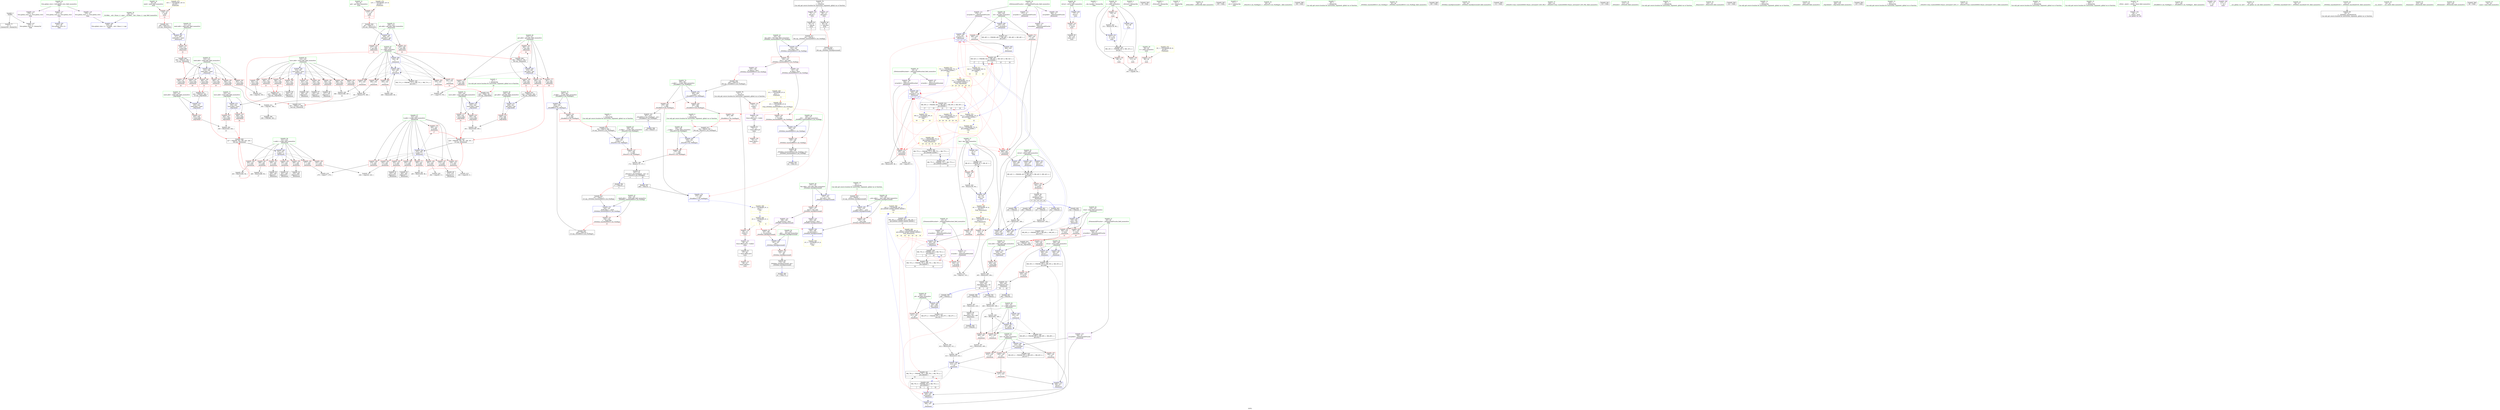 digraph "SVFG" {
	label="SVFG";

	Node0x55acacb52890 [shape=record,color=grey,label="{NodeID: 0\nNullPtr}"];
	Node0x55acacb52890 -> Node0x55acacb7c020[style=solid];
	Node0x55acacb52890 -> Node0x55acacb7ed50[style=solid];
	Node0x55acacbd0c60 [shape=record,color=black,label="{NodeID: 609\n306 = PHI(216, 395, )\n1st arg _Z4memoiii }"];
	Node0x55acacbd0c60 -> Node0x55acacb882f0[style=solid];
	Node0x55acacb894d0 [shape=record,color=blue,label="{NodeID: 277\n462\<--459\n__b.addr\<--__b\n_ZStoRRSt13_Ios_FmtflagsS_\n}"];
	Node0x55acacb894d0 -> Node0x55acacb7e8b0[style=dashed];
	Node0x55acacb7d1f0 [shape=record,color=red,label="{NodeID: 194\n379\<--314\n\<--have.addr\n_Z4memoiii\n}"];
	Node0x55acacb7d1f0 -> Node0x55acacb931a0[style=solid];
	Node0x55acacb7a3e0 [shape=record,color=purple,label="{NodeID: 111\n271\<--21\narrayidx11\<--_ZZ6chooseiiE5cache\n_Z6chooseii\n}"];
	Node0x55acacb78590 [shape=record,color=green,label="{NodeID: 28\n57\<--58\nretval\<--retval_field_insensitive\nmain\n}"];
	Node0x55acacb78590 -> Node0x55acacb7ff10[style=solid];
	Node0x55acacb78590 -> Node0x55acacb7ee50[style=solid];
	Node0x55acacb7e8b0 [shape=record,color=red,label="{NodeID: 222\n468\<--462\n\<--__b.addr\n_ZStoRRSt13_Ios_FmtflagsS_\n|{<s0>25}}"];
	Node0x55acacb7e8b0:s0 -> Node0x55acacbd1270[style=solid,color=red];
	Node0x55acacb803f0 [shape=record,color=red,label="{NodeID: 139\n118\<--65\n\<--need\nmain\n|{<s0>12}}"];
	Node0x55acacb803f0:s0 -> Node0x55acacbd1bf0[style=solid,color=red];
	Node0x55acacb7aeb0 [shape=record,color=green,label="{NodeID: 56\n231\<--232\nn.addr\<--n.addr_field_insensitive\n_Z6chooseii\n}"];
	Node0x55acacb7aeb0 -> Node0x55acacb811c0[style=solid];
	Node0x55acacb7aeb0 -> Node0x55acacb81290[style=solid];
	Node0x55acacb7aeb0 -> Node0x55acacb81360[style=solid];
	Node0x55acacb7aeb0 -> Node0x55acacb81430[style=solid];
	Node0x55acacb7aeb0 -> Node0x55acacb81500[style=solid];
	Node0x55acacb7aeb0 -> Node0x55acacb815d0[style=solid];
	Node0x55acacb7aeb0 -> Node0x55acacb816a0[style=solid];
	Node0x55acacb7aeb0 -> Node0x55acacb87930[style=solid];
	Node0x55acacbce890 [shape=record,color=black,label="{NodeID: 582\n77 = PHI(161, )\n|{<s0>5}}"];
	Node0x55acacbce890:s0 -> Node0x55acacbd1010[style=solid,color=red];
	Node0x55acacb94220 [shape=record,color=grey,label="{NodeID: 416\n334 = cmp(332, 333, )\n}"];
	Node0x55acacb87ee0 [shape=record,color=blue,label="{NodeID: 250\n284\<--222\n\<--\n_Z6chooseii\n}"];
	Node0x55acacb87ee0 -> Node0x55acacba4680[style=dashed];
	Node0x55acacb81ab0 [shape=record,color=red,label="{NodeID: 167\n272\<--233\n\<--k.addr\n_Z6chooseii\n}"];
	Node0x55acacb81ab0 -> Node0x55acacb7cf80[style=solid];
	Node0x55acacb7c690 [shape=record,color=black,label="{NodeID: 84\n90\<--89\n\<--add.ptr6\nmain\n|{<s0>6}}"];
	Node0x55acacb7c690:s0 -> Node0x55acacbd1d00[style=solid,color=red];
	Node0x55acacb5c730 [shape=record,color=green,label="{NodeID: 1\n7\<--1\n__dso_handle\<--dummyObj\nGlob }"];
	Node0x55acacbd0db0 [shape=record,color=black,label="{NodeID: 610\n307 = PHI(217, 398, )\n2nd arg _Z4memoiii }"];
	Node0x55acacbd0db0 -> Node0x55acacb883c0[style=solid];
	Node0x55acacb895a0 [shape=record,color=blue,label="{NodeID: 278\n470\<--469\n\<--call\n_ZStoRRSt13_Ios_FmtflagsS_\n|{<s0>15}}"];
	Node0x55acacb895a0:s0 -> Node0x55acacbb3fa0[style=dashed,color=blue];
	Node0x55acacb7d2c0 [shape=record,color=red,label="{NodeID: 195\n390\<--314\n\<--have.addr\n_Z4memoiii\n|{<s0>21}}"];
	Node0x55acacb7d2c0:s0 -> Node0x55acacbd1660[style=solid,color=red];
	Node0x55acacb7a4b0 [shape=record,color=purple,label="{NodeID: 112\n274\<--21\narrayidx13\<--_ZZ6chooseiiE5cache\n_Z6chooseii\n}"];
	Node0x55acacb7a4b0 -> Node0x55acacb87d40[style=solid];
	Node0x55acacb7a4b0 -> Node0x55acacb87e10[style=solid];
	Node0x55acacb78660 [shape=record,color=green,label="{NodeID: 29\n59\<--60\nt\<--t_field_insensitive\nmain\n}"];
	Node0x55acacb78660 -> Node0x55acacb7ffe0[style=solid];
	Node0x55acacba3810 [shape=record,color=yellow,style=double,label="{NodeID: 472\n8V_1 = ENCHI(MR_8V_0)\npts\{60 \}\nFun[main]}"];
	Node0x55acacba3810 -> Node0x55acacb7ffe0[style=dashed];
	Node0x55acacb7e980 [shape=record,color=red,label="{NodeID: 223\n467\<--466\n\<--\n_ZStoRRSt13_Ios_FmtflagsS_\n|{<s0>25}}"];
	Node0x55acacb7e980:s0 -> Node0x55acacbd1120[style=solid,color=red];
	Node0x55acacb804c0 [shape=record,color=red,label="{NodeID: 140\n74\<--73\nvbase.offset\<--\nmain\n}"];
	Node0x55acacb7af80 [shape=record,color=green,label="{NodeID: 57\n233\<--234\nk.addr\<--k.addr_field_insensitive\n_Z6chooseii\n}"];
	Node0x55acacb7af80 -> Node0x55acacb81770[style=solid];
	Node0x55acacb7af80 -> Node0x55acacb81840[style=solid];
	Node0x55acacb7af80 -> Node0x55acacb81910[style=solid];
	Node0x55acacb7af80 -> Node0x55acacb819e0[style=solid];
	Node0x55acacb7af80 -> Node0x55acacb81ab0[style=solid];
	Node0x55acacb7af80 -> Node0x55acacb81b80[style=solid];
	Node0x55acacb7af80 -> Node0x55acacb81c50[style=solid];
	Node0x55acacb7af80 -> Node0x55acacb81d20[style=solid];
	Node0x55acacb7af80 -> Node0x55acacb81df0[style=solid];
	Node0x55acacb7af80 -> Node0x55acacb87a00[style=solid];
	Node0x55acacbce990 [shape=record,color=black,label="{NodeID: 583\n82 = PHI(139, )\n}"];
	Node0x55acacb943a0 [shape=record,color=grey,label="{NodeID: 417\n244 = cmp(242, 243, )\n}"];
	Node0x55acacb87fb0 [shape=record,color=blue,label="{NodeID: 251\n229\<--222\nretval\<--\n_Z6chooseii\n}"];
	Node0x55acacb87fb0 -> Node0x55acacba3b90[style=dashed];
	Node0x55acacb81b80 [shape=record,color=red,label="{NodeID: 168\n278\<--233\n\<--k.addr\n_Z6chooseii\n}"];
	Node0x55acacb81b80 -> Node0x55acacb946a0[style=solid];
	Node0x55acacb7c760 [shape=record,color=black,label="{NodeID: 85\n56\<--134\nmain_ret\<--\nmain\n}"];
	Node0x55acacb5c7c0 [shape=record,color=green,label="{NodeID: 2\n9\<--1\n\<--dummyObj\nCan only get source location for instruction, argument, global var or function.|{<s0>20}}"];
	Node0x55acacb5c7c0:s0 -> Node0x55acacbd17e0[style=solid,color=red];
	Node0x55acacbd0f00 [shape=record,color=black,label="{NodeID: 611\n140 = PHI(76, )\n0th arg _ZNSt8ios_base4setfESt13_Ios_Fmtflags }"];
	Node0x55acacbd0f00 -> Node0x55acacb87040[style=solid];
	Node0x55acacb7d390 [shape=record,color=red,label="{NodeID: 196\n396\<--314\n\<--have.addr\n_Z4memoiii\n}"];
	Node0x55acacb7d390 -> Node0x55acacb93620[style=solid];
	Node0x55acacb7a580 [shape=record,color=purple,label="{NodeID: 113\n331\<--23\narrayidx\<--_ZZ4memoiiiE6cached\n_Z4memoiii\n}"];
	Node0x55acacb7a580 -> Node0x55acacb7def0[style=solid];
	Node0x55acacb78730 [shape=record,color=green,label="{NodeID: 30\n61\<--62\ni\<--i_field_insensitive\nmain\n}"];
	Node0x55acacb78730 -> Node0x55acacb800b0[style=solid];
	Node0x55acacb78730 -> Node0x55acacb80180[style=solid];
	Node0x55acacb78730 -> Node0x55acacb80250[style=solid];
	Node0x55acacb78730 -> Node0x55acacb7ef20[style=solid];
	Node0x55acacb78730 -> Node0x55acacb86fb0[style=solid];
	Node0x55acacb83470 [shape=record,color=black,label="{NodeID: 390\n385 = PHI(386, 383, )\n}"];
	Node0x55acacb7ea50 [shape=record,color=blue,label="{NodeID: 224\n8\<--9\nkey\<--\nGlob }"];
	Node0x55acacb7ea50 -> Node0x55acacba64b0[style=dashed];
	Node0x55acacb80590 [shape=record,color=red,label="{NodeID: 141\n88\<--87\nvbase.offset5\<--\nmain\n}"];
	Node0x55acacb7b050 [shape=record,color=green,label="{NodeID: 58\n235\<--236\nret\<--ret_field_insensitive\n_Z6chooseii\n}"];
	Node0x55acacb7b050 -> Node0x55acacb81ec0[style=solid];
	Node0x55acacb7b050 -> Node0x55acacb81f90[style=solid];
	Node0x55acacb7b050 -> Node0x55acacb87e10[style=solid];
	Node0x55acacbceaa0 [shape=record,color=black,label="{NodeID: 584\n91 = PHI(174, )\n}"];
	Node0x55acacb94520 [shape=record,color=grey,label="{NodeID: 418\n258 = cmp(255, 9, )\n}"];
	Node0x55acacb88080 [shape=record,color=blue,label="{NodeID: 252\n298\<--297\n\<--add\n_Z6chooseii\n}"];
	Node0x55acacb88080 -> Node0x55acacba4680[style=dashed];
	Node0x55acacb81c50 [shape=record,color=red,label="{NodeID: 169\n281\<--233\n\<--k.addr\n_Z6chooseii\n}"];
	Node0x55acacb81c50 -> Node0x55acacb94820[style=solid];
	Node0x55acacb7c830 [shape=record,color=black,label="{NodeID: 86\n139\<--159\n_ZNSt8ios_base4setfESt13_Ios_Fmtflags_ret\<--\n_ZNSt8ios_base4setfESt13_Ios_Fmtflags\n|{<s0>5}}"];
	Node0x55acacb7c830:s0 -> Node0x55acacbce990[style=solid,color=blue];
	Node0x55acacb6b690 [shape=record,color=green,label="{NodeID: 3\n11\<--1\n_ZSt3cin\<--dummyObj\nGlob }"];
	Node0x55acacbd1010 [shape=record,color=black,label="{NodeID: 612\n141 = PHI(77, )\n1st arg _ZNSt8ios_base4setfESt13_Ios_Fmtflags }"];
	Node0x55acacbd1010 -> Node0x55acacb87110[style=solid];
	Node0x55acacb7d460 [shape=record,color=red,label="{NodeID: 197\n356\<--316\n\<--ret\n_Z4memoiii\n}"];
	Node0x55acacb7d460 -> Node0x55acacb887d0[style=solid];
	Node0x55acacb7a650 [shape=record,color=purple,label="{NodeID: 114\n345\<--23\narrayidx4\<--_ZZ4memoiiiE6cached\n_Z4memoiii\n}"];
	Node0x55acacb7a650 -> Node0x55acacb88560[style=solid];
	Node0x55acacb78800 [shape=record,color=green,label="{NodeID: 31\n63\<--64\nget\<--get_field_insensitive\nmain\n}"];
	Node0x55acacb78800 -> Node0x55acacb80320[style=solid];
	Node0x55acacba39d0 [shape=record,color=yellow,style=double,label="{NodeID: 474\n12V_1 = ENCHI(MR_12V_0)\npts\{64 \}\nFun[main]}"];
	Node0x55acacba39d0 -> Node0x55acacb80320[style=dashed];
	Node0x55acacb83a10 [shape=record,color=grey,label="{NodeID: 391\n295 = Binary(294, 96, )\n|{<s0>18}}"];
	Node0x55acacb83a10:s0 -> Node0x55acacbd08d0[style=solid,color=red];
	Node0x55acacb7eb50 [shape=record,color=blue,label="{NodeID: 225\n477\<--28\nllvm.global_ctors_0\<--\nGlob }"];
	Node0x55acacb80660 [shape=record,color=red,label="{NodeID: 142\n150\<--142\nthis1\<--this.addr\n_ZNSt8ios_base4setfESt13_Ios_Fmtflags\n}"];
	Node0x55acacb80660 -> Node0x55acacb7f620[style=solid];
	Node0x55acacb80660 -> Node0x55acacb7f6f0[style=solid];
	Node0x55acacb7b120 [shape=record,color=green,label="{NodeID: 59\n308\<--309\nretval\<--retval_field_insensitive\n_Z4memoiii\n}"];
	Node0x55acacb7b120 -> Node0x55acacb82200[style=solid];
	Node0x55acacb7b120 -> Node0x55acacb88490[style=solid];
	Node0x55acacb7b120 -> Node0x55acacb888a0[style=solid];
	Node0x55acacb7b120 -> Node0x55acacb88f20[style=solid];
	Node0x55acacbcebb0 [shape=record,color=black,label="{NodeID: 585\n39 = PHI()\n}"];
	Node0x55acacb946a0 [shape=record,color=grey,label="{NodeID: 419\n279 = cmp(277, 278, )\n}"];
	Node0x55acacb88150 [shape=record,color=blue,label="{NodeID: 253\n229\<--297\nretval\<--add\n_Z6chooseii\n}"];
	Node0x55acacb88150 -> Node0x55acacba3b90[style=dashed];
	Node0x55acacb81d20 [shape=record,color=red,label="{NodeID: 170\n290\<--233\n\<--k.addr\n_Z6chooseii\n|{<s0>17}}"];
	Node0x55acacb81d20:s0 -> Node0x55acacbd08d0[style=solid,color=red];
	Node0x55acacb7c900 [shape=record,color=black,label="{NodeID: 87\n161\<--172\n_ZStorSt13_Ios_FmtflagsS__ret\<--or\n_ZStorSt13_Ios_FmtflagsS_\n|{<s0>4|<s1>25}}"];
	Node0x55acacb7c900:s0 -> Node0x55acacbce890[style=solid,color=blue];
	Node0x55acacb7c900:s1 -> Node0x55acacbcf8e0[style=solid,color=blue];
	Node0x55acacb6b720 [shape=record,color=green,label="{NodeID: 4\n12\<--1\n_ZSt4cout\<--dummyObj\nGlob }"];
	Node0x55acacbd1120 [shape=record,color=black,label="{NodeID: 613\n162 = PHI(78, 467, )\n0th arg _ZStorSt13_Ios_FmtflagsS_ }"];
	Node0x55acacbd1120 -> Node0x55acacb872b0[style=solid];
	Node0x55acacb7d530 [shape=record,color=red,label="{NodeID: 198\n414\<--316\n\<--ret\n_Z4memoiii\n}"];
	Node0x55acacb7d530 -> Node0x55acacb88e50[style=solid];
	Node0x55acacb7a720 [shape=record,color=purple,label="{NodeID: 115\n338\<--25\narrayidx2\<--_ZZ4memoiiiE5cache\n_Z4memoiii\n}"];
	Node0x55acacb7a720 -> Node0x55acacb7dfc0[style=solid];
	Node0x55acacb788d0 [shape=record,color=green,label="{NodeID: 32\n65\<--66\nneed\<--need_field_insensitive\nmain\n}"];
	Node0x55acacb788d0 -> Node0x55acacb803f0[style=solid];
	Node0x55acacba3ab0 [shape=record,color=yellow,style=double,label="{NodeID: 475\n14V_1 = ENCHI(MR_14V_0)\npts\{66 \}\nFun[main]}"];
	Node0x55acacba3ab0 -> Node0x55acacb803f0[style=dashed];
	Node0x55acacb83b90 [shape=record,color=grey,label="{NodeID: 392\n451 = Binary(449, 450, )\n|{<s0>24}}"];
	Node0x55acacb83b90:s0 -> Node0x55acacbd08d0[style=solid,color=red];
	Node0x55acacb7ec50 [shape=record,color=blue,label="{NodeID: 226\n478\<--29\nllvm.global_ctors_1\<--_GLOBAL__sub_I_Ryan_2_1.cpp\nGlob }"];
	Node0x55acacb80730 [shape=record,color=red,label="{NodeID: 143\n154\<--144\n\<--__fmtfl.addr\n_ZNSt8ios_base4setfESt13_Ios_Fmtflags\n|{<s0>15}}"];
	Node0x55acacb80730:s0 -> Node0x55acacbd0310[style=solid,color=red];
	Node0x55acacb7b1f0 [shape=record,color=green,label="{NodeID: 60\n310\<--311\nget.addr\<--get.addr_field_insensitive\n_Z4memoiii\n}"];
	Node0x55acacb7b1f0 -> Node0x55acacb822d0[style=solid];
	Node0x55acacb7b1f0 -> Node0x55acacb823a0[style=solid];
	Node0x55acacb7b1f0 -> Node0x55acacb82470[style=solid];
	Node0x55acacb7b1f0 -> Node0x55acacb82540[style=solid];
	Node0x55acacb7b1f0 -> Node0x55acacb82610[style=solid];
	Node0x55acacb7b1f0 -> Node0x55acacb88220[style=solid];
	Node0x55acacbcec80 [shape=record,color=black,label="{NodeID: 586\n218 = PHI(304, )\n}"];
	Node0x55acacbcec80 -> Node0x55acacb934a0[style=solid];
	Node0x55acacb94820 [shape=record,color=grey,label="{NodeID: 420\n282 = cmp(281, 9, )\n}"];
	Node0x55acacb88220 [shape=record,color=blue,label="{NodeID: 254\n310\<--305\nget.addr\<--get\n_Z4memoiii\n}"];
	Node0x55acacb88220 -> Node0x55acacb822d0[style=dashed];
	Node0x55acacb88220 -> Node0x55acacb823a0[style=dashed];
	Node0x55acacb88220 -> Node0x55acacb82470[style=dashed];
	Node0x55acacb88220 -> Node0x55acacb82540[style=dashed];
	Node0x55acacb88220 -> Node0x55acacb82610[style=dashed];
	Node0x55acacb81df0 [shape=record,color=red,label="{NodeID: 171\n294\<--233\n\<--k.addr\n_Z6chooseii\n}"];
	Node0x55acacb81df0 -> Node0x55acacb83a10[style=solid];
	Node0x55acacb7c9d0 [shape=record,color=black,label="{NodeID: 88\n174\<--192\n_ZNSt8ios_base9precisionEl_ret\<--\n_ZNSt8ios_base9precisionEl\n|{<s0>6}}"];
	Node0x55acacb7c9d0:s0 -> Node0x55acacbceaa0[style=solid,color=blue];
	Node0x55acacb6b7b0 [shape=record,color=green,label="{NodeID: 5\n15\<--1\n.str\<--dummyObj\nGlob }"];
	Node0x55acacbd1270 [shape=record,color=black,label="{NodeID: 614\n163 = PHI(79, 468, )\n1st arg _ZStorSt13_Ios_FmtflagsS_ }"];
	Node0x55acacbd1270 -> Node0x55acacb87380[style=solid];
	Node0x55acacb7d600 [shape=record,color=red,label="{NodeID: 199\n416\<--316\n\<--ret\n_Z4memoiii\n}"];
	Node0x55acacb7d600 -> Node0x55acacb7e090[style=solid];
	Node0x55acacb7f0b0 [shape=record,color=purple,label="{NodeID: 116\n349\<--25\narrayidx6\<--_ZZ4memoiiiE5cache\n_Z4memoiii\n}"];
	Node0x55acacb7f0b0 -> Node0x55acacb88630[style=solid];
	Node0x55acacb7f0b0 -> Node0x55acacb88700[style=solid];
	Node0x55acacb789a0 [shape=record,color=green,label="{NodeID: 33\n69\<--70\n_ZNSirsERi\<--_ZNSirsERi_field_insensitive\n}"];
	Node0x55acacb83d10 [shape=record,color=grey,label="{NodeID: 393\n293 = Binary(292, 96, )\n|{<s0>18}}"];
	Node0x55acacb83d10:s0 -> Node0x55acacbd0450[style=solid,color=red];
	Node0x55acacb7ed50 [shape=record,color=blue, style = dotted,label="{NodeID: 227\n479\<--3\nllvm.global_ctors_2\<--dummyVal\nGlob }"];
	Node0x55acacb80800 [shape=record,color=red,label="{NodeID: 144\n159\<--146\n\<--__old\n_ZNSt8ios_base4setfESt13_Ios_Fmtflags\n}"];
	Node0x55acacb80800 -> Node0x55acacb7c830[style=solid];
	Node0x55acacb7b2c0 [shape=record,color=green,label="{NodeID: 61\n312\<--313\nneed.addr\<--need.addr_field_insensitive\n_Z4memoiii\n}"];
	Node0x55acacb7b2c0 -> Node0x55acacb826e0[style=solid];
	Node0x55acacb7b2c0 -> Node0x55acacb827b0[style=solid];
	Node0x55acacb7b2c0 -> Node0x55acacb82880[style=solid];
	Node0x55acacb7b2c0 -> Node0x55acacb82950[style=solid];
	Node0x55acacb7b2c0 -> Node0x55acacb82a20[style=solid];
	Node0x55acacb7b2c0 -> Node0x55acacb82af0[style=solid];
	Node0x55acacb7b2c0 -> Node0x55acacb882f0[style=solid];
	Node0x55acacbcee50 [shape=record,color=black,label="{NodeID: 587\n105 = PHI()\n}"];
	Node0x55acacb949a0 [shape=record,color=grey,label="{NodeID: 421\n377 = cmp(375, 376, )\n}"];
	Node0x55acacb882f0 [shape=record,color=blue,label="{NodeID: 255\n312\<--306\nneed.addr\<--need\n_Z4memoiii\n}"];
	Node0x55acacb882f0 -> Node0x55acacb826e0[style=dashed];
	Node0x55acacb882f0 -> Node0x55acacb827b0[style=dashed];
	Node0x55acacb882f0 -> Node0x55acacb82880[style=dashed];
	Node0x55acacb882f0 -> Node0x55acacb82950[style=dashed];
	Node0x55acacb882f0 -> Node0x55acacb82a20[style=dashed];
	Node0x55acacb882f0 -> Node0x55acacb82af0[style=dashed];
	Node0x55acacb81ec0 [shape=record,color=red,label="{NodeID: 172\n284\<--235\n\<--ret\n_Z6chooseii\n}"];
	Node0x55acacb81ec0 -> Node0x55acacb87ee0[style=solid];
	Node0x55acacb7caa0 [shape=record,color=black,label="{NodeID: 89\n206\<--221\n_Z6answerii_ret\<--add\n_Z6answerii\n|{<s0>12}}"];
	Node0x55acacb7caa0:s0 -> Node0x55acacbcf2c0[style=solid,color=blue];
	Node0x55acacb6b840 [shape=record,color=green,label="{NodeID: 6\n17\<--1\n.str.1\<--dummyObj\nGlob }"];
	Node0x55acacbd13c0 [shape=record,color=black,label="{NodeID: 615\n423 = PHI(364, 388, )\n0th arg _Z4probiiiid }"];
	Node0x55acacbd13c0 -> Node0x55acacb88ff0[style=solid];
	Node0x55acacb7d6d0 [shape=record,color=red,label="{NodeID: 200\n367\<--318\n\<--total\n_Z4memoiii\n|{<s0>20}}"];
	Node0x55acacb7d6d0:s0 -> Node0x55acacbd1960[style=solid,color=red];
	Node0x55acacb7f180 [shape=record,color=purple,label="{NodeID: 117\n477\<--27\nllvm.global_ctors_0\<--llvm.global_ctors\nGlob }"];
	Node0x55acacb7f180 -> Node0x55acacb7eb50[style=solid];
	Node0x55acacb78aa0 [shape=record,color=green,label="{NodeID: 34\n80\<--81\n_ZStorSt13_Ios_FmtflagsS_\<--_ZStorSt13_Ios_FmtflagsS__field_insensitive\n}"];
	Node0x55acacb83e90 [shape=record,color=grey,label="{NodeID: 394\n406 = Binary(405, 96, )\n}"];
	Node0x55acacb83e90 -> Node0x55acacb88d80[style=solid];
	Node0x55acacb7ee50 [shape=record,color=blue,label="{NodeID: 228\n57\<--9\nretval\<--\nmain\n}"];
	Node0x55acacb7ee50 -> Node0x55acacb7ff10[style=dashed];
	Node0x55acacb808d0 [shape=record,color=red,label="{NodeID: 145\n152\<--151\n\<--_M_flags\n_ZNSt8ios_base4setfESt13_Ios_Fmtflags\n}"];
	Node0x55acacb808d0 -> Node0x55acacb871e0[style=solid];
	Node0x55acacb7b390 [shape=record,color=green,label="{NodeID: 62\n314\<--315\nhave.addr\<--have.addr_field_insensitive\n_Z4memoiii\n}"];
	Node0x55acacb7b390 -> Node0x55acacb82bc0[style=solid];
	Node0x55acacb7b390 -> Node0x55acacb82c90[style=solid];
	Node0x55acacb7b390 -> Node0x55acacb82d60[style=solid];
	Node0x55acacb7b390 -> Node0x55acacb82e30[style=solid];
	Node0x55acacb7b390 -> Node0x55acacb7d050[style=solid];
	Node0x55acacb7b390 -> Node0x55acacb7d120[style=solid];
	Node0x55acacb7b390 -> Node0x55acacb7d1f0[style=solid];
	Node0x55acacb7b390 -> Node0x55acacb7d2c0[style=solid];
	Node0x55acacb7b390 -> Node0x55acacb7d390[style=solid];
	Node0x55acacb7b390 -> Node0x55acacb883c0[style=solid];
	Node0x55acacbcef20 [shape=record,color=black,label="{NodeID: 588\n106 = PHI()\n}"];
	Node0x55acacba3b90 [shape=record,color=black,label="{NodeID: 422\nMR_42V_3 = PHI(MR_42V_6, MR_42V_4, MR_42V_5, MR_42V_2, )\npts\{230 \}\n}"];
	Node0x55acacba3b90 -> Node0x55acacb810f0[style=dashed];
	Node0x55acacb883c0 [shape=record,color=blue,label="{NodeID: 256\n314\<--307\nhave.addr\<--have\n_Z4memoiii\n}"];
	Node0x55acacb883c0 -> Node0x55acacb82bc0[style=dashed];
	Node0x55acacb883c0 -> Node0x55acacb82c90[style=dashed];
	Node0x55acacb883c0 -> Node0x55acacb82d60[style=dashed];
	Node0x55acacb883c0 -> Node0x55acacb82e30[style=dashed];
	Node0x55acacb883c0 -> Node0x55acacb7d050[style=dashed];
	Node0x55acacb883c0 -> Node0x55acacb7d120[style=dashed];
	Node0x55acacb883c0 -> Node0x55acacb7d1f0[style=dashed];
	Node0x55acacb883c0 -> Node0x55acacb7d2c0[style=dashed];
	Node0x55acacb883c0 -> Node0x55acacb7d390[style=dashed];
	Node0x55acacb81f90 [shape=record,color=red,label="{NodeID: 173\n298\<--235\n\<--ret\n_Z6chooseii\n}"];
	Node0x55acacb81f90 -> Node0x55acacb88080[style=solid];
	Node0x55acacb7cb70 [shape=record,color=black,label="{NodeID: 90\n250\<--249\nidxprom\<--\n_Z6chooseii\n}"];
	Node0x55acacb6c080 [shape=record,color=green,label="{NodeID: 7\n28\<--1\n\<--dummyObj\nCan only get source location for instruction, argument, global var or function.}"];
	Node0x55acacbd1510 [shape=record,color=black,label="{NodeID: 616\n424 = PHI(365, 389, )\n1st arg _Z4probiiiid }"];
	Node0x55acacbd1510 -> Node0x55acacb890c0[style=solid];
	Node0x55acacb7d7a0 [shape=record,color=red,label="{NodeID: 201\n392\<--318\n\<--total\n_Z4memoiii\n|{<s0>21}}"];
	Node0x55acacb7d7a0:s0 -> Node0x55acacbd1960[style=solid,color=red];
	Node0x55acacb7f280 [shape=record,color=purple,label="{NodeID: 118\n478\<--27\nllvm.global_ctors_1\<--llvm.global_ctors\nGlob }"];
	Node0x55acacb7f280 -> Node0x55acacb7ec50[style=solid];
	Node0x55acacb78ba0 [shape=record,color=green,label="{NodeID: 35\n83\<--84\n_ZNSt8ios_base4setfESt13_Ios_Fmtflags\<--_ZNSt8ios_base4setfESt13_Ios_Fmtflags_field_insensitive\n}"];
	Node0x55acacb84010 [shape=record,color=grey,label="{NodeID: 395\n412 = Binary(222, 411, )\n}"];
	Node0x55acacb84010 -> Node0x55acacb84190[style=solid];
	Node0x55acacb7ef20 [shape=record,color=blue,label="{NodeID: 229\n61\<--96\ni\<--\nmain\n}"];
	Node0x55acacb7ef20 -> Node0x55acacba69b0[style=dashed];
	Node0x55acacb809a0 [shape=record,color=red,label="{NodeID: 146\n170\<--164\n\<--__a.addr\n_ZStorSt13_Ios_FmtflagsS_\n}"];
	Node0x55acacb809a0 -> Node0x55acacb84610[style=solid];
	Node0x55acacb7b460 [shape=record,color=green,label="{NodeID: 63\n316\<--317\nret\<--ret_field_insensitive\n_Z4memoiii\n}"];
	Node0x55acacb7b460 -> Node0x55acacb7d460[style=solid];
	Node0x55acacb7b460 -> Node0x55acacb7d530[style=solid];
	Node0x55acacb7b460 -> Node0x55acacb7d600[style=solid];
	Node0x55acacb7b460 -> Node0x55acacb88700[style=solid];
	Node0x55acacbceff0 [shape=record,color=black,label="{NodeID: 589\n108 = PHI()\n}"];
	Node0x55acacba3c80 [shape=record,color=black,label="{NodeID: 423\nMR_48V_2 = PHI(MR_48V_3, MR_48V_1, MR_48V_3, MR_48V_1, )\npts\{236 \}\n}"];
	Node0x55acacb88490 [shape=record,color=blue,label="{NodeID: 257\n308\<--339\nretval\<--\n_Z4memoiii\n}"];
	Node0x55acacb88490 -> Node0x55acacba7440[style=dashed];
	Node0x55acacb82060 [shape=record,color=red,label="{NodeID: 174\n255\<--254\n\<--arrayidx3\n_Z6chooseii\n}"];
	Node0x55acacb82060 -> Node0x55acacb93320[style=solid];
	Node0x55acacb82060 -> Node0x55acacb94520[style=solid];
	Node0x55acacb7cc40 [shape=record,color=black,label="{NodeID: 91\n253\<--252\nidxprom2\<--\n_Z6chooseii\n}"];
	Node0x55acacb6c110 [shape=record,color=green,label="{NodeID: 8\n78\<--1\n\<--dummyObj\nCan only get source location for instruction, argument, global var or function.|{<s0>4}}"];
	Node0x55acacb6c110:s0 -> Node0x55acacbd1120[style=solid,color=red];
	Node0x55acacbd1660 [shape=record,color=black,label="{NodeID: 617\n425 = PHI(366, 390, )\n2nd arg _Z4probiiiid }"];
	Node0x55acacbd1660 -> Node0x55acacb89190[style=solid];
	Node0x55acacb7d870 [shape=record,color=red,label="{NodeID: 202\n411\<--320\n\<--p0\n_Z4memoiii\n}"];
	Node0x55acacb7d870 -> Node0x55acacb84010[style=solid];
	Node0x55acacb7f380 [shape=record,color=purple,label="{NodeID: 119\n479\<--27\nllvm.global_ctors_2\<--llvm.global_ctors\nGlob }"];
	Node0x55acacb7f380 -> Node0x55acacb7ed50[style=solid];
	Node0x55acacb78ca0 [shape=record,color=green,label="{NodeID: 36\n93\<--94\n_ZNSt8ios_base9precisionEl\<--_ZNSt8ios_base9precisionEl_field_insensitive\n}"];
	Node0x55acacb84190 [shape=record,color=grey,label="{NodeID: 396\n413 = Binary(410, 412, )\n}"];
	Node0x55acacb84190 -> Node0x55acacb88e50[style=solid];
	Node0x55acacb86f20 [shape=record,color=blue,label="{NodeID: 230\n8\<--103\nkey\<--inc\nmain\n|{|<s1>12}}"];
	Node0x55acacb86f20 -> Node0x55acacba64b0[style=dashed];
	Node0x55acacb86f20:s1 -> Node0x55acacbada80[style=dashed,color=red];
	Node0x55acacb80a70 [shape=record,color=red,label="{NodeID: 147\n171\<--166\n\<--__b.addr\n_ZStorSt13_Ios_FmtflagsS_\n}"];
	Node0x55acacb80a70 -> Node0x55acacb84610[style=solid];
	Node0x55acacb7b530 [shape=record,color=green,label="{NodeID: 64\n318\<--319\ntotal\<--total_field_insensitive\n_Z4memoiii\n}"];
	Node0x55acacb7b530 -> Node0x55acacb7d6d0[style=solid];
	Node0x55acacb7b530 -> Node0x55acacb7d7a0[style=solid];
	Node0x55acacb7b530 -> Node0x55acacb88970[style=solid];
	Node0x55acacbcf0c0 [shape=record,color=black,label="{NodeID: 590\n112 = PHI()\n}"];
	Node0x55acacba4180 [shape=record,color=black,label="{NodeID: 424\nMR_50V_2 = PHI(MR_50V_5, MR_50V_3, MR_50V_3, MR_50V_1, )\npts\{200000 \}\n|{<s0>17|<s1>18|<s2>19|<s3>23|<s4>24}}"];
	Node0x55acacba4180:s0 -> Node0x55acacbb4100[style=dashed,color=blue];
	Node0x55acacba4180:s1 -> Node0x55acacba4180[style=dashed,color=blue];
	Node0x55acacba4180:s2 -> Node0x55acacbb4580[style=dashed,color=blue];
	Node0x55acacba4180:s3 -> Node0x55acacbb4a60[style=dashed,color=blue];
	Node0x55acacba4180:s4 -> Node0x55acacbb4bf0[style=dashed,color=blue];
	Node0x55acacb88560 [shape=record,color=blue,label="{NodeID: 258\n345\<--342\narrayidx4\<--\n_Z4memoiii\n}"];
	Node0x55acacb88560 -> Node0x55acacba5580[style=dashed];
	Node0x55acacb88560 -> Node0x55acacba9240[style=dashed];
	Node0x55acacb82130 [shape=record,color=red,label="{NodeID: 175\n266\<--265\n\<--arrayidx8\n_Z6chooseii\n}"];
	Node0x55acacb82130 -> Node0x55acacb87c70[style=solid];
	Node0x55acacb7cd10 [shape=record,color=black,label="{NodeID: 92\n261\<--260\nidxprom5\<--\n_Z6chooseii\n}"];
	Node0x55acacb6c1d0 [shape=record,color=green,label="{NodeID: 9\n79\<--1\n\<--dummyObj\nCan only get source location for instruction, argument, global var or function.|{<s0>4}}"];
	Node0x55acacb6c1d0:s0 -> Node0x55acacbd1270[style=solid,color=red];
	Node0x55acacbd17e0 [shape=record,color=black,label="{NodeID: 618\n426 = PHI(9, 391, )\n3rd arg _Z4probiiiid }"];
	Node0x55acacbd17e0 -> Node0x55acacb89260[style=solid];
	Node0x55acacbab3c0 [shape=record,color=yellow,style=double,label="{NodeID: 452\n4V_1 = ENCHI(MR_4V_0)\npts\{10 \}\nFun[_Z4memoiii]|{|<s2>22}}"];
	Node0x55acacbab3c0 -> Node0x55acacb7fbd0[style=dashed];
	Node0x55acacbab3c0 -> Node0x55acacb7fca0[style=dashed];
	Node0x55acacbab3c0:s2 -> Node0x55acacbab3c0[style=dashed,color=red];
	Node0x55acacb7d940 [shape=record,color=red,label="{NodeID: 203\n401\<--322\n\<--s\n_Z4memoiii\n}"];
	Node0x55acacb7d940 -> Node0x55acacb937a0[style=solid];
	Node0x55acacb7f480 [shape=record,color=purple,label="{NodeID: 120\n72\<--71\nvbase.offset.ptr\<--vtable\nmain\n}"];
	Node0x55acacb7f480 -> Node0x55acacb7c420[style=solid];
	Node0x55acacb78da0 [shape=record,color=green,label="{NodeID: 37\n109\<--110\n_ZStlsISt11char_traitsIcEERSt13basic_ostreamIcT_ES5_PKc\<--_ZStlsISt11char_traitsIcEERSt13basic_ostreamIcT_ES5_PKc_field_insensitive\n}"];
	Node0x55acacbb35e0 [shape=record,color=yellow,style=double,label="{NodeID: 563\n77V_6 = CSCHI(MR_77V_5)\npts\{200000 220000 \}\nCS[]|{<s0>22}}"];
	Node0x55acacbb35e0:s0 -> Node0x55acacbabe70[style=dashed,color=red];
	Node0x55acacb84310 [shape=record,color=grey,label="{NodeID: 397\n410 = Binary(222, 409, )\n}"];
	Node0x55acacb84310 -> Node0x55acacb84190[style=solid];
	Node0x55acacb86fb0 [shape=record,color=blue,label="{NodeID: 231\n61\<--131\ni\<--inc16\nmain\n}"];
	Node0x55acacb86fb0 -> Node0x55acacba69b0[style=dashed];
	Node0x55acacb80b40 [shape=record,color=red,label="{NodeID: 148\n185\<--177\nthis1\<--this.addr\n_ZNSt8ios_base9precisionEl\n}"];
	Node0x55acacb80b40 -> Node0x55acacb7f7c0[style=solid];
	Node0x55acacb80b40 -> Node0x55acacb7f890[style=solid];
	Node0x55acacb7b600 [shape=record,color=green,label="{NodeID: 65\n320\<--321\np0\<--p0_field_insensitive\n_Z4memoiii\n}"];
	Node0x55acacb7b600 -> Node0x55acacb7d870[style=solid];
	Node0x55acacb7b600 -> Node0x55acacb88a40[style=solid];
	Node0x55acacbcf1c0 [shape=record,color=black,label="{NodeID: 591\n116 = PHI()\n}"];
	Node0x55acacba4680 [shape=record,color=black,label="{NodeID: 425\nMR_52V_2 = PHI(MR_52V_7, MR_52V_1, MR_52V_4, MR_52V_1, )\npts\{220000 \}\n|{<s0>17|<s1>18|<s2>19|<s3>23|<s4>24}}"];
	Node0x55acacba4680:s0 -> Node0x55acacbb4260[style=dashed,color=blue];
	Node0x55acacba4680:s1 -> Node0x55acacb88080[style=dashed,color=blue];
	Node0x55acacba4680:s2 -> Node0x55acacbb4580[style=dashed,color=blue];
	Node0x55acacba4680:s3 -> Node0x55acacbb4a60[style=dashed,color=blue];
	Node0x55acacba4680:s4 -> Node0x55acacbb4bf0[style=dashed,color=blue];
	Node0x55acacb88630 [shape=record,color=blue,label="{NodeID: 259\n349\<--247\narrayidx6\<--\n_Z4memoiii\n}"];
	Node0x55acacb88630 -> Node0x55acacb887d0[style=dashed];
	Node0x55acacb88630 -> Node0x55acacba5a80[style=dashed];
	Node0x55acacb82200 [shape=record,color=red,label="{NodeID: 176\n420\<--308\n\<--retval\n_Z4memoiii\n}"];
	Node0x55acacb82200 -> Node0x55acacb79bc0[style=solid];
	Node0x55acacb7cde0 [shape=record,color=black,label="{NodeID: 93\n264\<--263\nidxprom7\<--\n_Z6chooseii\n}"];
	Node0x55acacb6c290 [shape=record,color=green,label="{NodeID: 10\n92\<--1\n\<--dummyObj\nCan only get source location for instruction, argument, global var or function.|{<s0>6}}"];
	Node0x55acacb6c290:s0 -> Node0x55acacbd1e10[style=solid,color=red];
	Node0x55acacbd1960 [shape=record,color=black,label="{NodeID: 619\n427 = PHI(367, 392, )\n4th arg _Z4probiiiid }"];
	Node0x55acacbd1960 -> Node0x55acacb89330[style=solid];
	Node0x55acacb7da10 [shape=record,color=red,label="{NodeID: 204\n409\<--322\n\<--s\n_Z4memoiii\n}"];
	Node0x55acacb7da10 -> Node0x55acacb84310[style=solid];
	Node0x55acacb7f550 [shape=record,color=purple,label="{NodeID: 121\n86\<--85\nvbase.offset.ptr4\<--vtable3\nmain\n}"];
	Node0x55acacb7f550 -> Node0x55acacb7c5c0[style=solid];
	Node0x55acacb78ea0 [shape=record,color=green,label="{NodeID: 38\n113\<--114\n_ZNSolsEi\<--_ZNSolsEi_field_insensitive\n}"];
	Node0x55acacbb3770 [shape=record,color=yellow,style=double,label="{NodeID: 564\n2V_2 = CSCHI(MR_2V_1)\npts\{1 \}\nCS[]|{|<s1>6|<s2>6}}"];
	Node0x55acacbb3770 -> Node0x55acacb7fe40[style=dashed];
	Node0x55acacbb3770:s1 -> Node0x55acacb80db0[style=dashed,color=red];
	Node0x55acacbb3770:s2 -> Node0x55acacb876c0[style=dashed,color=red];
	Node0x55acacbad6d0 [shape=record,color=yellow,style=double,label="{NodeID: 481\n77V_1 = ENCHI(MR_77V_0)\npts\{200000 220000 \}\nFun[_Z4probiiiid]|{<s0>23|<s1>23|<s2>23|<s3>23|<s4>23|<s5>23}}"];
	Node0x55acacbad6d0:s0 -> Node0x55acacb82060[style=dashed,color=red];
	Node0x55acacbad6d0:s1 -> Node0x55acacb82130[style=dashed,color=red];
	Node0x55acacbad6d0:s2 -> Node0x55acacb87ba0[style=dashed,color=red];
	Node0x55acacbad6d0:s3 -> Node0x55acacb87d40[style=dashed,color=red];
	Node0x55acacbad6d0:s4 -> Node0x55acacba4180[style=dashed,color=red];
	Node0x55acacbad6d0:s5 -> Node0x55acacba4680[style=dashed,color=red];
	Node0x55acacb84490 [shape=record,color=grey,label="{NodeID: 398\n297 = Binary(291, 296, )\n}"];
	Node0x55acacb84490 -> Node0x55acacb88080[style=solid];
	Node0x55acacb84490 -> Node0x55acacb88150[style=solid];
	Node0x55acacb87040 [shape=record,color=blue,label="{NodeID: 232\n142\<--140\nthis.addr\<--this\n_ZNSt8ios_base4setfESt13_Ios_Fmtflags\n}"];
	Node0x55acacb87040 -> Node0x55acacb80660[style=dashed];
	Node0x55acacb80c10 [shape=record,color=red,label="{NodeID: 149\n189\<--179\n\<--__prec.addr\n_ZNSt8ios_base9precisionEl\n}"];
	Node0x55acacb80c10 -> Node0x55acacb876c0[style=solid];
	Node0x55acacb7b6d0 [shape=record,color=green,label="{NodeID: 66\n322\<--323\ns\<--s_field_insensitive\n_Z4memoiii\n}"];
	Node0x55acacb7b6d0 -> Node0x55acacb7d940[style=solid];
	Node0x55acacb7b6d0 -> Node0x55acacb7da10[style=solid];
	Node0x55acacb7b6d0 -> Node0x55acacb88b10[style=solid];
	Node0x55acacb7b6d0 -> Node0x55acacb88cb0[style=solid];
	Node0x55acacbcf2c0 [shape=record,color=black,label="{NodeID: 592\n119 = PHI(206, )\n}"];
	Node0x55acacb88700 [shape=record,color=blue,label="{NodeID: 260\n316\<--349\nret\<--arrayidx6\n_Z4memoiii\n}"];
	Node0x55acacb88700 -> Node0x55acacb7d460[style=dashed];
	Node0x55acacb88700 -> Node0x55acacb7d530[style=dashed];
	Node0x55acacb88700 -> Node0x55acacb7d600[style=dashed];
	Node0x55acacb88700 -> Node0x55acacba7940[style=dashed];
	Node0x55acacb822d0 [shape=record,color=red,label="{NodeID: 177\n361\<--310\n\<--get.addr\n_Z4memoiii\n|{<s0>19}}"];
	Node0x55acacb822d0:s0 -> Node0x55acacbd08d0[style=solid,color=red];
	Node0x55acacb7ceb0 [shape=record,color=black,label="{NodeID: 94\n270\<--269\nidxprom10\<--\n_Z6chooseii\n}"];
	Node0x55acacb6c390 [shape=record,color=green,label="{NodeID: 11\n96\<--1\n\<--dummyObj\nCan only get source location for instruction, argument, global var or function.}"];
	Node0x55acacbd1ae0 [shape=record,color=black,label="{NodeID: 620\n207 = PHI(117, )\n0th arg _Z6answerii }"];
	Node0x55acacbd1ae0 -> Node0x55acacb87790[style=solid];
	Node0x55acacb7dae0 [shape=record,color=red,label="{NodeID: 205\n375\<--324\n\<--i\n_Z4memoiii\n}"];
	Node0x55acacb7dae0 -> Node0x55acacb949a0[style=solid];
	Node0x55acacb7f620 [shape=record,color=purple,label="{NodeID: 122\n151\<--150\n_M_flags\<--this1\n_ZNSt8ios_base4setfESt13_Ios_Fmtflags\n}"];
	Node0x55acacb7f620 -> Node0x55acacb808d0[style=solid];
	Node0x55acacb78fa0 [shape=record,color=green,label="{NodeID: 39\n120\<--121\n_Z6answerii\<--_Z6answerii_field_insensitive\n}"];
	Node0x55acacbb38d0 [shape=record,color=yellow,style=double,label="{NodeID: 565\n2V_3 = CSCHI(MR_2V_2)\npts\{1 \}\nCS[]}"];
	Node0x55acacb84610 [shape=record,color=grey,label="{NodeID: 399\n172 = Binary(170, 171, )\n}"];
	Node0x55acacb84610 -> Node0x55acacb7c900[style=solid];
	Node0x55acacb87110 [shape=record,color=blue,label="{NodeID: 233\n144\<--141\n__fmtfl.addr\<--__fmtfl\n_ZNSt8ios_base4setfESt13_Ios_Fmtflags\n}"];
	Node0x55acacb87110 -> Node0x55acacb80730[style=dashed];
	Node0x55acacb80ce0 [shape=record,color=red,label="{NodeID: 150\n192\<--181\n\<--__old\n_ZNSt8ios_base9precisionEl\n}"];
	Node0x55acacb80ce0 -> Node0x55acacb7c9d0[style=solid];
	Node0x55acacb7b7a0 [shape=record,color=green,label="{NodeID: 67\n324\<--325\ni\<--i_field_insensitive\n_Z4memoiii\n}"];
	Node0x55acacb7b7a0 -> Node0x55acacb7dae0[style=solid];
	Node0x55acacb7b7a0 -> Node0x55acacb7dbb0[style=solid];
	Node0x55acacb7b7a0 -> Node0x55acacb7dc80[style=solid];
	Node0x55acacb7b7a0 -> Node0x55acacb7dd50[style=solid];
	Node0x55acacb7b7a0 -> Node0x55acacb7de20[style=solid];
	Node0x55acacb7b7a0 -> Node0x55acacb88be0[style=solid];
	Node0x55acacb7b7a0 -> Node0x55acacb88d80[style=solid];
	Node0x55acacbcf490 [shape=record,color=black,label="{NodeID: 593\n122 = PHI()\n}"];
	Node0x55acacb887d0 [shape=record,color=blue,label="{NodeID: 261\n356\<--247\n\<--\n_Z4memoiii\n}"];
	Node0x55acacb887d0 -> Node0x55acacba9740[style=dashed];
	Node0x55acacb823a0 [shape=record,color=red,label="{NodeID: 178\n364\<--310\n\<--get.addr\n_Z4memoiii\n|{<s0>20}}"];
	Node0x55acacb823a0:s0 -> Node0x55acacbd13c0[style=solid,color=red];
	Node0x55acacb7cf80 [shape=record,color=black,label="{NodeID: 95\n273\<--272\nidxprom12\<--\n_Z6chooseii\n}"];
	Node0x55acacb6c490 [shape=record,color=green,label="{NodeID: 12\n126\<--1\n\<--dummyObj\nCan only get source location for instruction, argument, global var or function.}"];
	Node0x55acacbd1bf0 [shape=record,color=black,label="{NodeID: 621\n208 = PHI(118, )\n1st arg _Z6answerii }"];
	Node0x55acacbd1bf0 -> Node0x55acacb87860[style=solid];
	Node0x55acacb7dbb0 [shape=record,color=red,label="{NodeID: 206\n380\<--324\n\<--i\n_Z4memoiii\n}"];
	Node0x55acacb7dbb0 -> Node0x55acacb931a0[style=solid];
	Node0x55acacb7f6f0 [shape=record,color=purple,label="{NodeID: 123\n155\<--150\n_M_flags2\<--this1\n_ZNSt8ios_base4setfESt13_Ios_Fmtflags\n|{<s0>15}}"];
	Node0x55acacb7f6f0:s0 -> Node0x55acacbd01d0[style=solid,color=red];
	Node0x55acacb790a0 [shape=record,color=green,label="{NodeID: 40\n123\<--124\n_ZNSolsEd\<--_ZNSolsEd_field_insensitive\n}"];
	Node0x55acacbb3a30 [shape=record,color=yellow,style=double,label="{NodeID: 566\n16V_2 = CSCHI(MR_16V_1)\npts\{200000 220000 240000 260000 \}\nCS[]|{<s0>12}}"];
	Node0x55acacbb3a30:s0 -> Node0x55acacba6eb0[style=dashed,color=blue];
	Node0x55acacb84790 [shape=record,color=grey,label="{NodeID: 400\n455 = Binary(453, 454, )\n}"];
	Node0x55acacb84790 -> Node0x55acacb79c90[style=solid];
	Node0x55acacb871e0 [shape=record,color=blue,label="{NodeID: 234\n146\<--152\n__old\<--\n_ZNSt8ios_base4setfESt13_Ios_Fmtflags\n}"];
	Node0x55acacb871e0 -> Node0x55acacb80800[style=dashed];
	Node0x55acacb80db0 [shape=record,color=red,label="{NodeID: 151\n187\<--186\n\<--_M_precision\n_ZNSt8ios_base9precisionEl\n}"];
	Node0x55acacb80db0 -> Node0x55acacb875f0[style=solid];
	Node0x55acacb7b870 [shape=record,color=green,label="{NodeID: 68\n369\<--370\n_Z4probiiiid\<--_Z4probiiiid_field_insensitive\n}"];
	Node0x55acacbcf560 [shape=record,color=black,label="{NodeID: 594\n125 = PHI()\n}"];
	Node0x55acacba5580 [shape=record,color=black,label="{NodeID: 428\nMR_73V_4 = PHI(MR_73V_5, MR_73V_3, )\npts\{240000 \}\n|{|<s1>22|<s2>22|<s3>22}}"];
	Node0x55acacba5580 -> Node0x55acacba9240[style=dashed];
	Node0x55acacba5580:s1 -> Node0x55acacb7def0[style=dashed,color=red];
	Node0x55acacba5580:s2 -> Node0x55acacb88560[style=dashed,color=red];
	Node0x55acacba5580:s3 -> Node0x55acacba9240[style=dashed,color=red];
	Node0x55acacb888a0 [shape=record,color=blue,label="{NodeID: 262\n308\<--247\nretval\<--\n_Z4memoiii\n}"];
	Node0x55acacb888a0 -> Node0x55acacba7440[style=dashed];
	Node0x55acacb82470 [shape=record,color=red,label="{NodeID: 179\n376\<--310\n\<--get.addr\n_Z4memoiii\n}"];
	Node0x55acacb82470 -> Node0x55acacb949a0[style=solid];
	Node0x55acacb797b0 [shape=record,color=black,label="{NodeID: 96\n226\<--302\n_Z6chooseii_ret\<--\n_Z6chooseii\n|{<s0>17|<s1>18|<s2>19|<s3>23|<s4>24}}"];
	Node0x55acacb797b0:s0 -> Node0x55acacbcfa50[style=solid,color=blue];
	Node0x55acacb797b0:s1 -> Node0x55acacbcfb90[style=solid,color=blue];
	Node0x55acacb797b0:s2 -> Node0x55acacbcfcd0[style=solid,color=blue];
	Node0x55acacb797b0:s3 -> Node0x55acacbcff50[style=solid,color=blue];
	Node0x55acacb797b0:s4 -> Node0x55acacbd0090[style=solid,color=blue];
	Node0x55acacb6c590 [shape=record,color=green,label="{NodeID: 13\n222\<--1\n\<--dummyObj\nCan only get source location for instruction, argument, global var or function.}"];
	Node0x55acacbd1d00 [shape=record,color=black,label="{NodeID: 622\n175 = PHI(90, )\n0th arg _ZNSt8ios_base9precisionEl }"];
	Node0x55acacbd1d00 -> Node0x55acacb87450[style=solid];
	Node0x55acacb7dc80 [shape=record,color=red,label="{NodeID: 207\n391\<--324\n\<--i\n_Z4memoiii\n|{<s0>21}}"];
	Node0x55acacb7dc80:s0 -> Node0x55acacbd17e0[style=solid,color=red];
	Node0x55acacb7f7c0 [shape=record,color=purple,label="{NodeID: 124\n186\<--185\n_M_precision\<--this1\n_ZNSt8ios_base9precisionEl\n}"];
	Node0x55acacb7f7c0 -> Node0x55acacb80db0[style=solid];
	Node0x55acacb791a0 [shape=record,color=green,label="{NodeID: 41\n127\<--128\n_ZStlsISt11char_traitsIcEERSt13basic_ostreamIcT_ES5_c\<--_ZStlsISt11char_traitsIcEERSt13basic_ostreamIcT_ES5_c_field_insensitive\n}"];
	Node0x55acacb84910 [shape=record,color=grey,label="{NodeID: 401\n453 = Binary(447, 452, )\n}"];
	Node0x55acacb84910 -> Node0x55acacb84790[style=solid];
	Node0x55acacb872b0 [shape=record,color=blue,label="{NodeID: 235\n164\<--162\n__a.addr\<--__a\n_ZStorSt13_Ios_FmtflagsS_\n}"];
	Node0x55acacb872b0 -> Node0x55acacb809a0[style=dashed];
	Node0x55acacb80e80 [shape=record,color=red,label="{NodeID: 152\n215\<--209\n\<--get.addr\n_Z6answerii\n|{<s0>16}}"];
	Node0x55acacb80e80:s0 -> Node0x55acacbd0b10[style=solid,color=red];
	Node0x55acacb7b970 [shape=record,color=green,label="{NodeID: 69\n428\<--429\nget.addr\<--get.addr_field_insensitive\n_Z4probiiiid\n}"];
	Node0x55acacb7b970 -> Node0x55acacb7e160[style=solid];
	Node0x55acacb7b970 -> Node0x55acacb88ff0[style=solid];
	Node0x55acacbcf630 [shape=record,color=black,label="{NodeID: 595\n368 = PHI(422, )\n}"];
	Node0x55acacbcf630 -> Node0x55acacb88a40[style=solid];
	Node0x55acacba5a80 [shape=record,color=black,label="{NodeID: 429\nMR_75V_5 = PHI(MR_75V_6, MR_75V_3, )\npts\{260000 \}\n|{|<s1>22|<s2>22|<s3>22}}"];
	Node0x55acacba5a80 -> Node0x55acacb88e50[style=dashed];
	Node0x55acacba5a80:s1 -> Node0x55acacb7dfc0[style=dashed,color=red];
	Node0x55acacba5a80:s2 -> Node0x55acacb88630[style=dashed,color=red];
	Node0x55acacba5a80:s3 -> Node0x55acacba9740[style=dashed,color=red];
	Node0x55acacb88970 [shape=record,color=blue,label="{NodeID: 263\n318\<--362\ntotal\<--call\n_Z4memoiii\n}"];
	Node0x55acacb88970 -> Node0x55acacb7d6d0[style=dashed];
	Node0x55acacb88970 -> Node0x55acacb7d7a0[style=dashed];
	Node0x55acacb88970 -> Node0x55acacba7e40[style=dashed];
	Node0x55acacb82540 [shape=record,color=red,label="{NodeID: 180\n388\<--310\n\<--get.addr\n_Z4memoiii\n|{<s0>21}}"];
	Node0x55acacb82540:s0 -> Node0x55acacbd13c0[style=solid,color=red];
	Node0x55acacb79880 [shape=record,color=black,label="{NodeID: 97\n330\<--329\nidxprom\<--\n_Z4memoiii\n}"];
	Node0x55acacb6c690 [shape=record,color=green,label="{NodeID: 14\n247\<--1\n\<--dummyObj\nCan only get source location for instruction, argument, global var or function.}"];
	Node0x55acacbd1e10 [shape=record,color=black,label="{NodeID: 623\n176 = PHI(92, )\n1st arg _ZNSt8ios_base9precisionEl }"];
	Node0x55acacbd1e10 -> Node0x55acacb87520[style=solid];
	Node0x55acacb7dd50 [shape=record,color=red,label="{NodeID: 208\n397\<--324\n\<--i\n_Z4memoiii\n}"];
	Node0x55acacb7dd50 -> Node0x55acacb93620[style=solid];
	Node0x55acacb7f890 [shape=record,color=purple,label="{NodeID: 125\n190\<--185\n_M_precision2\<--this1\n_ZNSt8ios_base9precisionEl\n}"];
	Node0x55acacb7f890 -> Node0x55acacb876c0[style=solid];
	Node0x55acacb792a0 [shape=record,color=green,label="{NodeID: 42\n142\<--143\nthis.addr\<--this.addr_field_insensitive\n_ZNSt8ios_base4setfESt13_Ios_Fmtflags\n}"];
	Node0x55acacb792a0 -> Node0x55acacb80660[style=solid];
	Node0x55acacb792a0 -> Node0x55acacb87040[style=solid];
	Node0x55acacbada80 [shape=record,color=yellow,style=double,label="{NodeID: 485\n4V_1 = ENCHI(MR_4V_0)\npts\{10 \}\nFun[_Z6answerii]|{<s0>16}}"];
	Node0x55acacbada80:s0 -> Node0x55acacbab3c0[style=dashed,color=red];
	Node0x55acacb84a90 [shape=record,color=grey,label="{NodeID: 402\n103 = Binary(102, 96, )\n}"];
	Node0x55acacb84a90 -> Node0x55acacb86f20[style=solid];
	Node0x55acacb87380 [shape=record,color=blue,label="{NodeID: 236\n166\<--163\n__b.addr\<--__b\n_ZStorSt13_Ios_FmtflagsS_\n}"];
	Node0x55acacb87380 -> Node0x55acacb80a70[style=dashed];
	Node0x55acacb80f50 [shape=record,color=red,label="{NodeID: 153\n217\<--209\n\<--get.addr\n_Z6answerii\n|{<s0>16}}"];
	Node0x55acacb80f50:s0 -> Node0x55acacbd0db0[style=solid,color=red];
	Node0x55acacb7ba40 [shape=record,color=green,label="{NodeID: 70\n430\<--431\nneed.addr\<--need.addr_field_insensitive\n_Z4probiiiid\n}"];
	Node0x55acacb7ba40 -> Node0x55acacb7e230[style=solid];
	Node0x55acacb7ba40 -> Node0x55acacb890c0[style=solid];
	Node0x55acacbcf7d0 [shape=record,color=black,label="{NodeID: 596\n156 = PHI(457, )\n}"];
	Node0x55acacba5f80 [shape=record,color=black,label="{NodeID: 430\nMR_77V_5 = PHI(MR_77V_7, MR_77V_4, )\npts\{200000 220000 \}\n|{|<s1>21}}"];
	Node0x55acacba5f80 -> Node0x55acacba9c40[style=dashed];
	Node0x55acacba5f80:s1 -> Node0x55acacbad6d0[style=dashed,color=red];
	Node0x55acacb88a40 [shape=record,color=blue,label="{NodeID: 264\n320\<--368\np0\<--call10\n_Z4memoiii\n}"];
	Node0x55acacb88a40 -> Node0x55acacb7d870[style=dashed];
	Node0x55acacb88a40 -> Node0x55acacba8340[style=dashed];
	Node0x55acacb82610 [shape=record,color=red,label="{NodeID: 181\n394\<--310\n\<--get.addr\n_Z4memoiii\n|{<s0>22}}"];
	Node0x55acacb82610:s0 -> Node0x55acacbd0b10[style=solid,color=red];
	Node0x55acacb79950 [shape=record,color=black,label="{NodeID: 98\n337\<--336\nidxprom1\<--\n_Z4memoiii\n}"];
	Node0x55acacb6c790 [shape=record,color=green,label="{NodeID: 15\n386\<--1\n\<--dummyObj\nCan only get source location for instruction, argument, global var or function.}"];
	Node0x55acacb7de20 [shape=record,color=red,label="{NodeID: 209\n405\<--324\n\<--i\n_Z4memoiii\n}"];
	Node0x55acacb7de20 -> Node0x55acacb83e90[style=solid];
	Node0x55acacb7f960 [shape=record,color=purple,label="{NodeID: 126\n75\<--13\nadd.ptr\<--\nmain\n}"];
	Node0x55acacb7f960 -> Node0x55acacb7c4f0[style=solid];
	Node0x55acacb79370 [shape=record,color=green,label="{NodeID: 43\n144\<--145\n__fmtfl.addr\<--__fmtfl.addr_field_insensitive\n_ZNSt8ios_base4setfESt13_Ios_Fmtflags\n}"];
	Node0x55acacb79370 -> Node0x55acacb80730[style=solid];
	Node0x55acacb79370 -> Node0x55acacb87110[style=solid];
	Node0x55acacbb3fa0 [shape=record,color=yellow,style=double,label="{NodeID: 569\n2V_2 = CSCHI(MR_2V_1)\npts\{1 \}\nCS[]|{<s0>5}}"];
	Node0x55acacbb3fa0:s0 -> Node0x55acacbb3770[style=dashed,color=blue];
	Node0x55acacb84c10 [shape=record,color=grey,label="{NodeID: 403\n131 = Binary(130, 96, )\n}"];
	Node0x55acacb84c10 -> Node0x55acacb86fb0[style=solid];
	Node0x55acacb87450 [shape=record,color=blue,label="{NodeID: 237\n177\<--175\nthis.addr\<--this\n_ZNSt8ios_base9precisionEl\n}"];
	Node0x55acacb87450 -> Node0x55acacb80b40[style=dashed];
	Node0x55acacb81020 [shape=record,color=red,label="{NodeID: 154\n216\<--211\n\<--need.addr\n_Z6answerii\n|{<s0>16}}"];
	Node0x55acacb81020:s0 -> Node0x55acacbd0c60[style=solid,color=red];
	Node0x55acacb7bb10 [shape=record,color=green,label="{NodeID: 71\n432\<--433\nhave.addr\<--have.addr_field_insensitive\n_Z4probiiiid\n}"];
	Node0x55acacb7bb10 -> Node0x55acacb7e300[style=solid];
	Node0x55acacb7bb10 -> Node0x55acacb7e3d0[style=solid];
	Node0x55acacb7bb10 -> Node0x55acacb89190[style=solid];
	Node0x55acacbcf8e0 [shape=record,color=black,label="{NodeID: 597\n469 = PHI(161, )\n}"];
	Node0x55acacbcf8e0 -> Node0x55acacb895a0[style=solid];
	Node0x55acacba64b0 [shape=record,color=black,label="{NodeID: 431\nMR_4V_2 = PHI(MR_4V_3, MR_4V_1, )\npts\{10 \}\n}"];
	Node0x55acacba64b0 -> Node0x55acacb7fb00[style=dashed];
	Node0x55acacba64b0 -> Node0x55acacb86f20[style=dashed];
	Node0x55acacb88b10 [shape=record,color=blue,label="{NodeID: 265\n322\<--247\ns\<--\n_Z4memoiii\n}"];
	Node0x55acacb88b10 -> Node0x55acacb7d940[style=dashed];
	Node0x55acacb88b10 -> Node0x55acacb7da10[style=dashed];
	Node0x55acacb88b10 -> Node0x55acacb88cb0[style=dashed];
	Node0x55acacb88b10 -> Node0x55acacba8840[style=dashed];
	Node0x55acacb826e0 [shape=record,color=red,label="{NodeID: 182\n353\<--312\n\<--need.addr\n_Z4memoiii\n}"];
	Node0x55acacb826e0 -> Node0x55acacb93c20[style=solid];
	Node0x55acacb79a20 [shape=record,color=black,label="{NodeID: 99\n344\<--343\nidxprom3\<--\n_Z4memoiii\n}"];
	Node0x55acacb6c890 [shape=record,color=green,label="{NodeID: 16\n4\<--6\n_ZStL8__ioinit\<--_ZStL8__ioinit_field_insensitive\nGlob }"];
	Node0x55acacb6c890 -> Node0x55acacb79e30[style=solid];
	Node0x55acacb7def0 [shape=record,color=red,label="{NodeID: 210\n332\<--331\n\<--arrayidx\n_Z4memoiii\n}"];
	Node0x55acacb7def0 -> Node0x55acacb94220[style=solid];
	Node0x55acacb7fa30 [shape=record,color=purple,label="{NodeID: 127\n89\<--13\nadd.ptr6\<--\nmain\n}"];
	Node0x55acacb7fa30 -> Node0x55acacb7c690[style=solid];
	Node0x55acacb79440 [shape=record,color=green,label="{NodeID: 44\n146\<--147\n__old\<--__old_field_insensitive\n_ZNSt8ios_base4setfESt13_Ios_Fmtflags\n}"];
	Node0x55acacb79440 -> Node0x55acacb80800[style=solid];
	Node0x55acacb79440 -> Node0x55acacb871e0[style=solid];
	Node0x55acacbb4100 [shape=record,color=yellow,style=double,label="{NodeID: 570\n50V_4 = CSCHI(MR_50V_3)\npts\{200000 \}\nCS[]|{<s0>18|<s1>18|<s2>18}}"];
	Node0x55acacbb4100:s0 -> Node0x55acacb82060[style=dashed,color=red];
	Node0x55acacbb4100:s1 -> Node0x55acacb87ba0[style=dashed,color=red];
	Node0x55acacbb4100:s2 -> Node0x55acacba4180[style=dashed,color=red];
	Node0x55acacb84d90 [shape=record,color=grey,label="{NodeID: 404\n445 = Binary(443, 444, )\n|{<s0>23}}"];
	Node0x55acacb84d90:s0 -> Node0x55acacbd0450[style=solid,color=red];
	Node0x55acacb87520 [shape=record,color=blue,label="{NodeID: 238\n179\<--176\n__prec.addr\<--__prec\n_ZNSt8ios_base9precisionEl\n}"];
	Node0x55acacb87520 -> Node0x55acacb80c10[style=dashed];
	Node0x55acacb810f0 [shape=record,color=red,label="{NodeID: 155\n302\<--229\n\<--retval\n_Z6chooseii\n}"];
	Node0x55acacb810f0 -> Node0x55acacb797b0[style=solid];
	Node0x55acacb7bbe0 [shape=record,color=green,label="{NodeID: 72\n434\<--435\nmore.addr\<--more.addr_field_insensitive\n_Z4probiiiid\n}"];
	Node0x55acacb7bbe0 -> Node0x55acacb7e4a0[style=solid];
	Node0x55acacb7bbe0 -> Node0x55acacb7e570[style=solid];
	Node0x55acacb7bbe0 -> Node0x55acacb89260[style=solid];
	Node0x55acacbcfa50 [shape=record,color=black,label="{NodeID: 598\n291 = PHI(226, )\n}"];
	Node0x55acacbcfa50 -> Node0x55acacb84490[style=solid];
	Node0x55acacba69b0 [shape=record,color=black,label="{NodeID: 432\nMR_10V_3 = PHI(MR_10V_4, MR_10V_2, )\npts\{62 \}\n}"];
	Node0x55acacba69b0 -> Node0x55acacb800b0[style=dashed];
	Node0x55acacba69b0 -> Node0x55acacb80180[style=dashed];
	Node0x55acacba69b0 -> Node0x55acacb80250[style=dashed];
	Node0x55acacba69b0 -> Node0x55acacb86fb0[style=dashed];
	Node0x55acacb88be0 [shape=record,color=blue,label="{NodeID: 266\n324\<--96\ni\<--\n_Z4memoiii\n}"];
	Node0x55acacb88be0 -> Node0x55acacb7dae0[style=dashed];
	Node0x55acacb88be0 -> Node0x55acacb7dbb0[style=dashed];
	Node0x55acacb88be0 -> Node0x55acacb7dc80[style=dashed];
	Node0x55acacb88be0 -> Node0x55acacb7dd50[style=dashed];
	Node0x55acacb88be0 -> Node0x55acacb7de20[style=dashed];
	Node0x55acacb88be0 -> Node0x55acacb88d80[style=dashed];
	Node0x55acacb88be0 -> Node0x55acacba8d40[style=dashed];
	Node0x55acacb827b0 [shape=record,color=red,label="{NodeID: 183\n360\<--312\n\<--need.addr\n_Z4memoiii\n|{<s0>19}}"];
	Node0x55acacb827b0:s0 -> Node0x55acacbd0450[style=solid,color=red];
	Node0x55acacb79af0 [shape=record,color=black,label="{NodeID: 100\n348\<--347\nidxprom5\<--\n_Z4memoiii\n}"];
	Node0x55acacb6c990 [shape=record,color=green,label="{NodeID: 17\n8\<--10\nkey\<--key_field_insensitive\nGlob }"];
	Node0x55acacb6c990 -> Node0x55acacb7fb00[style=solid];
	Node0x55acacb6c990 -> Node0x55acacb7fbd0[style=solid];
	Node0x55acacb6c990 -> Node0x55acacb7fca0[style=solid];
	Node0x55acacb6c990 -> Node0x55acacb7ea50[style=solid];
	Node0x55acacb6c990 -> Node0x55acacb86f20[style=solid];
	Node0x55acacb7dfc0 [shape=record,color=red,label="{NodeID: 211\n339\<--338\n\<--arrayidx2\n_Z4memoiii\n}"];
	Node0x55acacb7dfc0 -> Node0x55acacb88490[style=solid];
	Node0x55acacb7fb00 [shape=record,color=red,label="{NodeID: 128\n102\<--8\n\<--key\nmain\n}"];
	Node0x55acacb7fb00 -> Node0x55acacb84a90[style=solid];
	Node0x55acacb79510 [shape=record,color=green,label="{NodeID: 45\n157\<--158\n_ZStoRRSt13_Ios_FmtflagsS_\<--_ZStoRRSt13_Ios_FmtflagsS__field_insensitive\n}"];
	Node0x55acacbb4260 [shape=record,color=yellow,style=double,label="{NodeID: 571\n52V_5 = CSCHI(MR_52V_3)\npts\{220000 \}\nCS[]|{<s0>18|<s1>18|<s2>18}}"];
	Node0x55acacbb4260:s0 -> Node0x55acacb82130[style=dashed,color=red];
	Node0x55acacbb4260:s1 -> Node0x55acacb87d40[style=dashed,color=red];
	Node0x55acacbb4260:s2 -> Node0x55acacba4680[style=dashed,color=red];
	Node0x55acacbadd50 [shape=record,color=yellow,style=double,label="{NodeID: 488\n16V_1 = ENCHI(MR_16V_0)\npts\{200000 220000 240000 260000 \}\nFun[_Z6answerii]|{<s0>16|<s1>16|<s2>16|<s3>16|<s4>16|<s5>16|<s6>16}}"];
	Node0x55acacbadd50:s0 -> Node0x55acacb7def0[style=dashed,color=red];
	Node0x55acacbadd50:s1 -> Node0x55acacb7dfc0[style=dashed,color=red];
	Node0x55acacbadd50:s2 -> Node0x55acacb88560[style=dashed,color=red];
	Node0x55acacbadd50:s3 -> Node0x55acacb88630[style=dashed,color=red];
	Node0x55acacbadd50:s4 -> Node0x55acacba9240[style=dashed,color=red];
	Node0x55acacbadd50:s5 -> Node0x55acacba9740[style=dashed,color=red];
	Node0x55acacbadd50:s6 -> Node0x55acacbabe70[style=dashed,color=red];
	Node0x55acacb931a0 [shape=record,color=grey,label="{NodeID: 405\n381 = Binary(379, 380, )\n}"];
	Node0x55acacb931a0 -> Node0x55acacb93f20[style=solid];
	Node0x55acacb875f0 [shape=record,color=blue,label="{NodeID: 239\n181\<--187\n__old\<--\n_ZNSt8ios_base9precisionEl\n}"];
	Node0x55acacb875f0 -> Node0x55acacb80ce0[style=dashed];
	Node0x55acacb811c0 [shape=record,color=red,label="{NodeID: 156\n243\<--231\n\<--n.addr\n_Z6chooseii\n}"];
	Node0x55acacb811c0 -> Node0x55acacb943a0[style=solid];
	Node0x55acacb7bcb0 [shape=record,color=green,label="{NodeID: 73\n436\<--437\ntotal.addr\<--total.addr_field_insensitive\n_Z4probiiiid\n}"];
	Node0x55acacb7bcb0 -> Node0x55acacb7e640[style=solid];
	Node0x55acacb7bcb0 -> Node0x55acacb89330[style=solid];
	Node0x55acacbcfb90 [shape=record,color=black,label="{NodeID: 599\n296 = PHI(226, )\n}"];
	Node0x55acacbcfb90 -> Node0x55acacb84490[style=solid];
	Node0x55acacba6eb0 [shape=record,color=black,label="{NodeID: 433\nMR_16V_2 = PHI(MR_16V_3, MR_16V_1, )\npts\{200000 220000 240000 260000 \}\n|{<s0>12}}"];
	Node0x55acacba6eb0:s0 -> Node0x55acacbadd50[style=dashed,color=red];
	Node0x55acacb88cb0 [shape=record,color=blue,label="{NodeID: 267\n322\<--402\ns\<--add16\n_Z4memoiii\n}"];
	Node0x55acacb88cb0 -> Node0x55acacb7d940[style=dashed];
	Node0x55acacb88cb0 -> Node0x55acacb7da10[style=dashed];
	Node0x55acacb88cb0 -> Node0x55acacb88cb0[style=dashed];
	Node0x55acacb88cb0 -> Node0x55acacba8840[style=dashed];
	Node0x55acacb82880 [shape=record,color=red,label="{NodeID: 184\n365\<--312\n\<--need.addr\n_Z4memoiii\n|{<s0>20}}"];
	Node0x55acacb82880:s0 -> Node0x55acacbd1510[style=solid,color=red];
	Node0x55acacb79bc0 [shape=record,color=black,label="{NodeID: 101\n304\<--420\n_Z4memoiii_ret\<--\n_Z4memoiii\n|{<s0>16|<s1>22}}"];
	Node0x55acacb79bc0:s0 -> Node0x55acacbcec80[style=solid,color=blue];
	Node0x55acacb79bc0:s1 -> Node0x55acacbcfe10[style=solid,color=blue];
	Node0x55acacb6ca90 [shape=record,color=green,label="{NodeID: 18\n19\<--20\n_ZZ6chooseiiE6cached\<--_ZZ6chooseiiE6cached_field_insensitive\nGlob }"];
	Node0x55acacb6ca90 -> Node0x55acacb7a0a0[style=solid];
	Node0x55acacb6ca90 -> Node0x55acacb7a170[style=solid];
	Node0x55acacb7e090 [shape=record,color=red,label="{NodeID: 212\n417\<--416\n\<--\n_Z4memoiii\n}"];
	Node0x55acacb7e090 -> Node0x55acacb88f20[style=solid];
	Node0x55acacb7fbd0 [shape=record,color=red,label="{NodeID: 129\n333\<--8\n\<--key\n_Z4memoiii\n}"];
	Node0x55acacb7fbd0 -> Node0x55acacb94220[style=solid];
	Node0x55acacb79610 [shape=record,color=green,label="{NodeID: 46\n164\<--165\n__a.addr\<--__a.addr_field_insensitive\n_ZStorSt13_Ios_FmtflagsS_\n}"];
	Node0x55acacb79610 -> Node0x55acacb809a0[style=solid];
	Node0x55acacb79610 -> Node0x55acacb872b0[style=solid];
	Node0x55acacb93320 [shape=record,color=grey,label="{NodeID: 406\n256 = Binary(255, 96, )\n}"];
	Node0x55acacb93320 -> Node0x55acacb87ba0[style=solid];
	Node0x55acacb876c0 [shape=record,color=blue,label="{NodeID: 240\n190\<--189\n_M_precision2\<--\n_ZNSt8ios_base9precisionEl\n|{<s0>6}}"];
	Node0x55acacb876c0:s0 -> Node0x55acacbb38d0[style=dashed,color=blue];
	Node0x55acacb81290 [shape=record,color=red,label="{NodeID: 157\n249\<--231\n\<--n.addr\n_Z6chooseii\n}"];
	Node0x55acacb81290 -> Node0x55acacb7cb70[style=solid];
	Node0x55acacb7bd80 [shape=record,color=green,label="{NodeID: 74\n460\<--461\n__a.addr\<--__a.addr_field_insensitive\n_ZStoRRSt13_Ios_FmtflagsS_\n}"];
	Node0x55acacb7bd80 -> Node0x55acacb7e710[style=solid];
	Node0x55acacb7bd80 -> Node0x55acacb7e7e0[style=solid];
	Node0x55acacb7bd80 -> Node0x55acacb89400[style=solid];
	Node0x55acacbcfcd0 [shape=record,color=black,label="{NodeID: 600\n362 = PHI(226, )\n}"];
	Node0x55acacbcfcd0 -> Node0x55acacb88970[style=solid];
	Node0x55acacba7440 [shape=record,color=black,label="{NodeID: 434\nMR_55V_3 = PHI(MR_55V_5, MR_55V_2, MR_55V_4, )\npts\{309 \}\n}"];
	Node0x55acacba7440 -> Node0x55acacb82200[style=dashed];
	Node0x55acacb88d80 [shape=record,color=blue,label="{NodeID: 268\n324\<--406\ni\<--inc\n_Z4memoiii\n}"];
	Node0x55acacb88d80 -> Node0x55acacb7dae0[style=dashed];
	Node0x55acacb88d80 -> Node0x55acacb7dbb0[style=dashed];
	Node0x55acacb88d80 -> Node0x55acacb7dc80[style=dashed];
	Node0x55acacb88d80 -> Node0x55acacb7dd50[style=dashed];
	Node0x55acacb88d80 -> Node0x55acacb7de20[style=dashed];
	Node0x55acacb88d80 -> Node0x55acacb88d80[style=dashed];
	Node0x55acacb88d80 -> Node0x55acacba8d40[style=dashed];
	Node0x55acacb82950 [shape=record,color=red,label="{NodeID: 185\n382\<--312\n\<--need.addr\n_Z4memoiii\n}"];
	Node0x55acacb82950 -> Node0x55acacb93f20[style=solid];
	Node0x55acacb79c90 [shape=record,color=black,label="{NodeID: 102\n422\<--455\n_Z4probiiiid_ret\<--div\n_Z4probiiiid\n|{<s0>20|<s1>21}}"];
	Node0x55acacb79c90:s0 -> Node0x55acacbcf630[style=solid,color=blue];
	Node0x55acacb79c90:s1 -> Node0x55acacbce6a0[style=solid,color=blue];
	Node0x55acacb6cb90 [shape=record,color=green,label="{NodeID: 19\n21\<--22\n_ZZ6chooseiiE5cache\<--_ZZ6chooseiiE5cache_field_insensitive\nGlob }"];
	Node0x55acacb6cb90 -> Node0x55acacb7a240[style=solid];
	Node0x55acacb6cb90 -> Node0x55acacb7a310[style=solid];
	Node0x55acacb6cb90 -> Node0x55acacb7a3e0[style=solid];
	Node0x55acacb6cb90 -> Node0x55acacb7a4b0[style=solid];
	Node0x55acacb7e160 [shape=record,color=red,label="{NodeID: 213\n449\<--428\n\<--get.addr\n_Z4probiiiid\n}"];
	Node0x55acacb7e160 -> Node0x55acacb83b90[style=solid];
	Node0x55acacb7fca0 [shape=record,color=red,label="{NodeID: 130\n342\<--8\n\<--key\n_Z4memoiii\n}"];
	Node0x55acacb7fca0 -> Node0x55acacb88560[style=solid];
	Node0x55acacb796e0 [shape=record,color=green,label="{NodeID: 47\n166\<--167\n__b.addr\<--__b.addr_field_insensitive\n_ZStorSt13_Ios_FmtflagsS_\n}"];
	Node0x55acacb796e0 -> Node0x55acacb80a70[style=solid];
	Node0x55acacb796e0 -> Node0x55acacb87380[style=solid];
	Node0x55acacb934a0 [shape=record,color=grey,label="{NodeID: 407\n221 = Binary(222, 218, )\n}"];
	Node0x55acacb934a0 -> Node0x55acacb7caa0[style=solid];
	Node0x55acacb87790 [shape=record,color=blue,label="{NodeID: 241\n209\<--207\nget.addr\<--get\n_Z6answerii\n}"];
	Node0x55acacb87790 -> Node0x55acacb80e80[style=dashed];
	Node0x55acacb87790 -> Node0x55acacb80f50[style=dashed];
	Node0x55acacb81360 [shape=record,color=red,label="{NodeID: 158\n260\<--231\n\<--n.addr\n_Z6chooseii\n}"];
	Node0x55acacb81360 -> Node0x55acacb7cd10[style=solid];
	Node0x55acacb7be50 [shape=record,color=green,label="{NodeID: 75\n462\<--463\n__b.addr\<--__b.addr_field_insensitive\n_ZStoRRSt13_Ios_FmtflagsS_\n}"];
	Node0x55acacb7be50 -> Node0x55acacb7e8b0[style=solid];
	Node0x55acacb7be50 -> Node0x55acacb894d0[style=solid];
	Node0x55acacbcfe10 [shape=record,color=black,label="{NodeID: 601\n399 = PHI(304, )\n}"];
	Node0x55acacbcfe10 -> Node0x55acacb93920[style=solid];
	Node0x55acacba7940 [shape=record,color=black,label="{NodeID: 435\nMR_63V_2 = PHI(MR_63V_3, MR_63V_1, MR_63V_3, )\npts\{317 \}\n}"];
	Node0x55acacb88e50 [shape=record,color=blue,label="{NodeID: 269\n414\<--413\n\<--div\n_Z4memoiii\n}"];
	Node0x55acacb88e50 -> Node0x55acacb7e090[style=dashed];
	Node0x55acacb88e50 -> Node0x55acacba9740[style=dashed];
	Node0x55acacb82a20 [shape=record,color=red,label="{NodeID: 186\n389\<--312\n\<--need.addr\n_Z4memoiii\n|{<s0>21}}"];
	Node0x55acacb82a20:s0 -> Node0x55acacbd1510[style=solid,color=red];
	Node0x55acacb79d60 [shape=record,color=black,label="{NodeID: 103\n457\<--470\n_ZStoRRSt13_Ios_FmtflagsS__ret\<--\n_ZStoRRSt13_Ios_FmtflagsS_\n|{<s0>15}}"];
	Node0x55acacb79d60:s0 -> Node0x55acacbcf7d0[style=solid,color=blue];
	Node0x55acacb6cc90 [shape=record,color=green,label="{NodeID: 20\n23\<--24\n_ZZ4memoiiiE6cached\<--_ZZ4memoiiiE6cached_field_insensitive\nGlob }"];
	Node0x55acacb6cc90 -> Node0x55acacb7a580[style=solid];
	Node0x55acacb6cc90 -> Node0x55acacb7a650[style=solid];
	Node0x55acacb7e230 [shape=record,color=red,label="{NodeID: 214\n443\<--430\n\<--need.addr\n_Z4probiiiid\n}"];
	Node0x55acacb7e230 -> Node0x55acacb84d90[style=solid];
	Node0x55acacb7fd70 [shape=record,color=red,label="{NodeID: 131\n71\<--14\nvtable\<--\nmain\n}"];
	Node0x55acacb7fd70 -> Node0x55acacb7f480[style=solid];
	Node0x55acacb7a7d0 [shape=record,color=green,label="{NodeID: 48\n177\<--178\nthis.addr\<--this.addr_field_insensitive\n_ZNSt8ios_base9precisionEl\n}"];
	Node0x55acacb7a7d0 -> Node0x55acacb80b40[style=solid];
	Node0x55acacb7a7d0 -> Node0x55acacb87450[style=solid];
	Node0x55acacbb4580 [shape=record,color=yellow,style=double,label="{NodeID: 574\n77V_3 = CSCHI(MR_77V_1)\npts\{200000 220000 \}\nCS[]|{<s0>20}}"];
	Node0x55acacbb4580:s0 -> Node0x55acacbad6d0[style=dashed,color=red];
	Node0x55acacb93620 [shape=record,color=grey,label="{NodeID: 408\n398 = Binary(396, 397, )\n|{<s0>22}}"];
	Node0x55acacb93620:s0 -> Node0x55acacbd0db0[style=solid,color=red];
	Node0x55acacb87860 [shape=record,color=blue,label="{NodeID: 242\n211\<--208\nneed.addr\<--need\n_Z6answerii\n}"];
	Node0x55acacb87860 -> Node0x55acacb81020[style=dashed];
	Node0x55acacb81430 [shape=record,color=red,label="{NodeID: 159\n269\<--231\n\<--n.addr\n_Z6chooseii\n}"];
	Node0x55acacb81430 -> Node0x55acacb7ceb0[style=solid];
	Node0x55acacb7bf20 [shape=record,color=green,label="{NodeID: 76\n29\<--473\n_GLOBAL__sub_I_Ryan_2_1.cpp\<--_GLOBAL__sub_I_Ryan_2_1.cpp_field_insensitive\n}"];
	Node0x55acacb7bf20 -> Node0x55acacb7ec50[style=solid];
	Node0x55acacbcff50 [shape=record,color=black,label="{NodeID: 602\n447 = PHI(226, )\n}"];
	Node0x55acacbcff50 -> Node0x55acacb84910[style=solid];
	Node0x55acacba7e40 [shape=record,color=black,label="{NodeID: 436\nMR_65V_2 = PHI(MR_65V_3, MR_65V_1, MR_65V_1, )\npts\{319 \}\n}"];
	Node0x55acacb88f20 [shape=record,color=blue,label="{NodeID: 270\n308\<--417\nretval\<--\n_Z4memoiii\n}"];
	Node0x55acacb88f20 -> Node0x55acacba7440[style=dashed];
	Node0x55acacb82af0 [shape=record,color=red,label="{NodeID: 187\n395\<--312\n\<--need.addr\n_Z4memoiii\n|{<s0>22}}"];
	Node0x55acacb82af0:s0 -> Node0x55acacbd0c60[style=solid,color=red];
	Node0x55acacb79e30 [shape=record,color=purple,label="{NodeID: 104\n38\<--4\n\<--_ZStL8__ioinit\n__cxx_global_var_init\n}"];
	Node0x55acacb6cd90 [shape=record,color=green,label="{NodeID: 21\n25\<--26\n_ZZ4memoiiiE5cache\<--_ZZ4memoiiiE5cache_field_insensitive\nGlob }"];
	Node0x55acacb6cd90 -> Node0x55acacb7a720[style=solid];
	Node0x55acacb6cd90 -> Node0x55acacb7f0b0[style=solid];
	Node0x55acacbabe70 [shape=record,color=yellow,style=double,label="{NodeID: 464\n77V_1 = ENCHI(MR_77V_0)\npts\{200000 220000 \}\nFun[_Z4memoiii]|{|<s1>19|<s2>19|<s3>19|<s4>19|<s5>19|<s6>19}}"];
	Node0x55acacbabe70 -> Node0x55acacba9c40[style=dashed];
	Node0x55acacbabe70:s1 -> Node0x55acacb82060[style=dashed,color=red];
	Node0x55acacbabe70:s2 -> Node0x55acacb82130[style=dashed,color=red];
	Node0x55acacbabe70:s3 -> Node0x55acacb87ba0[style=dashed,color=red];
	Node0x55acacbabe70:s4 -> Node0x55acacb87d40[style=dashed,color=red];
	Node0x55acacbabe70:s5 -> Node0x55acacba4180[style=dashed,color=red];
	Node0x55acacbabe70:s6 -> Node0x55acacba4680[style=dashed,color=red];
	Node0x55acacb7e300 [shape=record,color=red,label="{NodeID: 215\n444\<--432\n\<--have.addr\n_Z4probiiiid\n}"];
	Node0x55acacb7e300 -> Node0x55acacb84d90[style=solid];
	Node0x55acacb7fe40 [shape=record,color=red,label="{NodeID: 132\n85\<--14\nvtable3\<--\nmain\n}"];
	Node0x55acacb7fe40 -> Node0x55acacb7f550[style=solid];
	Node0x55acacb7a8a0 [shape=record,color=green,label="{NodeID: 49\n179\<--180\n__prec.addr\<--__prec.addr_field_insensitive\n_ZNSt8ios_base9precisionEl\n}"];
	Node0x55acacb7a8a0 -> Node0x55acacb80c10[style=solid];
	Node0x55acacb7a8a0 -> Node0x55acacb87520[style=solid];
	Node0x55acacb937a0 [shape=record,color=grey,label="{NodeID: 409\n402 = Binary(401, 400, )\n}"];
	Node0x55acacb937a0 -> Node0x55acacb88cb0[style=solid];
	Node0x55acacb87930 [shape=record,color=blue,label="{NodeID: 243\n231\<--227\nn.addr\<--n\n_Z6chooseii\n}"];
	Node0x55acacb87930 -> Node0x55acacb811c0[style=dashed];
	Node0x55acacb87930 -> Node0x55acacb81290[style=dashed];
	Node0x55acacb87930 -> Node0x55acacb81360[style=dashed];
	Node0x55acacb87930 -> Node0x55acacb81430[style=dashed];
	Node0x55acacb87930 -> Node0x55acacb81500[style=dashed];
	Node0x55acacb87930 -> Node0x55acacb815d0[style=dashed];
	Node0x55acacb87930 -> Node0x55acacb816a0[style=dashed];
	Node0x55acacb81500 [shape=record,color=red,label="{NodeID: 160\n277\<--231\n\<--n.addr\n_Z6chooseii\n}"];
	Node0x55acacb81500 -> Node0x55acacb946a0[style=solid];
	Node0x55acacb7c020 [shape=record,color=black,label="{NodeID: 77\n2\<--3\ndummyVal\<--dummyVal\n}"];
	Node0x55acacbd0090 [shape=record,color=black,label="{NodeID: 603\n452 = PHI(226, )\n}"];
	Node0x55acacbd0090 -> Node0x55acacb84910[style=solid];
	Node0x55acacba8340 [shape=record,color=black,label="{NodeID: 437\nMR_67V_2 = PHI(MR_67V_3, MR_67V_1, MR_67V_1, )\npts\{321 \}\n}"];
	Node0x55acacb88ff0 [shape=record,color=blue,label="{NodeID: 271\n428\<--423\nget.addr\<--get\n_Z4probiiiid\n}"];
	Node0x55acacb88ff0 -> Node0x55acacb7e160[style=dashed];
	Node0x55acacb82bc0 [shape=record,color=red,label="{NodeID: 188\n329\<--314\n\<--have.addr\n_Z4memoiii\n}"];
	Node0x55acacb82bc0 -> Node0x55acacb79880[style=solid];
	Node0x55acacb79f00 [shape=record,color=purple,label="{NodeID: 105\n107\<--15\n\<--.str\nmain\n}"];
	Node0x55acacb6ce90 [shape=record,color=green,label="{NodeID: 22\n27\<--31\nllvm.global_ctors\<--llvm.global_ctors_field_insensitive\nGlob }"];
	Node0x55acacb6ce90 -> Node0x55acacb7f180[style=solid];
	Node0x55acacb6ce90 -> Node0x55acacb7f280[style=solid];
	Node0x55acacb6ce90 -> Node0x55acacb7f380[style=solid];
	Node0x55acacbabf80 [shape=record,color=yellow,style=double,label="{NodeID: 465\n2V_1 = ENCHI(MR_2V_0)\npts\{1 \}\nFun[_ZNSt8ios_base4setfESt13_Ios_Fmtflags]|{|<s1>15|<s2>15}}"];
	Node0x55acacbabf80 -> Node0x55acacb808d0[style=dashed];
	Node0x55acacbabf80:s1 -> Node0x55acacb7e980[style=dashed,color=red];
	Node0x55acacbabf80:s2 -> Node0x55acacb895a0[style=dashed,color=red];
	Node0x55acacb7e3d0 [shape=record,color=red,label="{NodeID: 216\n448\<--432\n\<--have.addr\n_Z4probiiiid\n|{<s0>24}}"];
	Node0x55acacb7e3d0:s0 -> Node0x55acacbd0450[style=solid,color=red];
	Node0x55acacb7ff10 [shape=record,color=red,label="{NodeID: 133\n134\<--57\n\<--retval\nmain\n}"];
	Node0x55acacb7ff10 -> Node0x55acacb7c760[style=solid];
	Node0x55acacb7a970 [shape=record,color=green,label="{NodeID: 50\n181\<--182\n__old\<--__old_field_insensitive\n_ZNSt8ios_base9precisionEl\n}"];
	Node0x55acacb7a970 -> Node0x55acacb80ce0[style=solid];
	Node0x55acacb7a970 -> Node0x55acacb875f0[style=solid];
	Node0x55acacb93920 [shape=record,color=grey,label="{NodeID: 410\n400 = Binary(393, 399, )\n}"];
	Node0x55acacb93920 -> Node0x55acacb937a0[style=solid];
	Node0x55acacb87a00 [shape=record,color=blue,label="{NodeID: 244\n233\<--228\nk.addr\<--k\n_Z6chooseii\n}"];
	Node0x55acacb87a00 -> Node0x55acacb81770[style=dashed];
	Node0x55acacb87a00 -> Node0x55acacb81840[style=dashed];
	Node0x55acacb87a00 -> Node0x55acacb81910[style=dashed];
	Node0x55acacb87a00 -> Node0x55acacb819e0[style=dashed];
	Node0x55acacb87a00 -> Node0x55acacb81ab0[style=dashed];
	Node0x55acacb87a00 -> Node0x55acacb81b80[style=dashed];
	Node0x55acacb87a00 -> Node0x55acacb81c50[style=dashed];
	Node0x55acacb87a00 -> Node0x55acacb81d20[style=dashed];
	Node0x55acacb87a00 -> Node0x55acacb81df0[style=dashed];
	Node0x55acacb815d0 [shape=record,color=red,label="{NodeID: 161\n288\<--231\n\<--n.addr\n_Z6chooseii\n}"];
	Node0x55acacb815d0 -> Node0x55acacb93aa0[style=solid];
	Node0x55acacb7c120 [shape=record,color=black,label="{NodeID: 78\n13\<--12\n\<--_ZSt4cout\nCan only get source location for instruction, argument, global var or function.}"];
	Node0x55acacb7c120 -> Node0x55acacb7f960[style=solid];
	Node0x55acacb7c120 -> Node0x55acacb7fa30[style=solid];
	Node0x55acacbd01d0 [shape=record,color=black,label="{NodeID: 604\n458 = PHI(155, )\n0th arg _ZStoRRSt13_Ios_FmtflagsS_ }"];
	Node0x55acacbd01d0 -> Node0x55acacb89400[style=solid];
	Node0x55acacba8840 [shape=record,color=black,label="{NodeID: 438\nMR_69V_2 = PHI(MR_69V_4, MR_69V_1, MR_69V_1, )\npts\{323 \}\n}"];
	Node0x55acacb890c0 [shape=record,color=blue,label="{NodeID: 272\n430\<--424\nneed.addr\<--need\n_Z4probiiiid\n}"];
	Node0x55acacb890c0 -> Node0x55acacb7e230[style=dashed];
	Node0x55acacb82c90 [shape=record,color=red,label="{NodeID: 189\n336\<--314\n\<--have.addr\n_Z4memoiii\n}"];
	Node0x55acacb82c90 -> Node0x55acacb79950[style=solid];
	Node0x55acacb79fd0 [shape=record,color=purple,label="{NodeID: 106\n115\<--17\n\<--.str.1\nmain\n}"];
	Node0x55acacb6cf90 [shape=record,color=green,label="{NodeID: 23\n32\<--33\n__cxx_global_var_init\<--__cxx_global_var_init_field_insensitive\n}"];
	Node0x55acacb7e4a0 [shape=record,color=red,label="{NodeID: 217\n446\<--434\n\<--more.addr\n_Z4probiiiid\n|{<s0>23}}"];
	Node0x55acacb7e4a0:s0 -> Node0x55acacbd08d0[style=solid,color=red];
	Node0x55acacb7ffe0 [shape=record,color=red,label="{NodeID: 134\n99\<--59\n\<--t\nmain\n}"];
	Node0x55acacb7ffe0 -> Node0x55acacb93da0[style=solid];
	Node0x55acacb7aa40 [shape=record,color=green,label="{NodeID: 51\n209\<--210\nget.addr\<--get.addr_field_insensitive\n_Z6answerii\n}"];
	Node0x55acacb7aa40 -> Node0x55acacb80e80[style=solid];
	Node0x55acacb7aa40 -> Node0x55acacb80f50[style=solid];
	Node0x55acacb7aa40 -> Node0x55acacb87790[style=solid];
	Node0x55acacb93aa0 [shape=record,color=grey,label="{NodeID: 411\n289 = Binary(288, 96, )\n|{<s0>17}}"];
	Node0x55acacb93aa0:s0 -> Node0x55acacbd0450[style=solid,color=red];
	Node0x55acacb87ad0 [shape=record,color=blue,label="{NodeID: 245\n229\<--247\nretval\<--\n_Z6chooseii\n}"];
	Node0x55acacb87ad0 -> Node0x55acacba3b90[style=dashed];
	Node0x55acacb816a0 [shape=record,color=red,label="{NodeID: 162\n292\<--231\n\<--n.addr\n_Z6chooseii\n}"];
	Node0x55acacb816a0 -> Node0x55acacb83d10[style=solid];
	Node0x55acacb7c220 [shape=record,color=black,label="{NodeID: 79\n14\<--12\n\<--_ZSt4cout\nCan only get source location for instruction, argument, global var or function.}"];
	Node0x55acacb7c220 -> Node0x55acacb7fd70[style=solid];
	Node0x55acacb7c220 -> Node0x55acacb7fe40[style=solid];
	Node0x55acacbd0310 [shape=record,color=black,label="{NodeID: 605\n459 = PHI(154, )\n1st arg _ZStoRRSt13_Ios_FmtflagsS_ }"];
	Node0x55acacbd0310 -> Node0x55acacb894d0[style=solid];
	Node0x55acacba8d40 [shape=record,color=black,label="{NodeID: 439\nMR_71V_2 = PHI(MR_71V_4, MR_71V_1, MR_71V_1, )\npts\{325 \}\n}"];
	Node0x55acacb89190 [shape=record,color=blue,label="{NodeID: 273\n432\<--425\nhave.addr\<--have\n_Z4probiiiid\n}"];
	Node0x55acacb89190 -> Node0x55acacb7e300[style=dashed];
	Node0x55acacb89190 -> Node0x55acacb7e3d0[style=dashed];
	Node0x55acacb82d60 [shape=record,color=red,label="{NodeID: 190\n343\<--314\n\<--have.addr\n_Z4memoiii\n}"];
	Node0x55acacb82d60 -> Node0x55acacb79a20[style=solid];
	Node0x55acacb7a0a0 [shape=record,color=purple,label="{NodeID: 107\n251\<--19\narrayidx\<--_ZZ6chooseiiE6cached\n_Z6chooseii\n}"];
	Node0x55acacb6d090 [shape=record,color=green,label="{NodeID: 24\n36\<--37\n_ZNSt8ios_base4InitC1Ev\<--_ZNSt8ios_base4InitC1Ev_field_insensitive\n}"];
	Node0x55acacb7e570 [shape=record,color=red,label="{NodeID: 218\n450\<--434\n\<--more.addr\n_Z4probiiiid\n}"];
	Node0x55acacb7e570 -> Node0x55acacb83b90[style=solid];
	Node0x55acacb800b0 [shape=record,color=red,label="{NodeID: 135\n98\<--61\n\<--i\nmain\n}"];
	Node0x55acacb800b0 -> Node0x55acacb93da0[style=solid];
	Node0x55acacb7ab10 [shape=record,color=green,label="{NodeID: 52\n211\<--212\nneed.addr\<--need.addr_field_insensitive\n_Z6answerii\n}"];
	Node0x55acacb7ab10 -> Node0x55acacb81020[style=solid];
	Node0x55acacb7ab10 -> Node0x55acacb87860[style=solid];
	Node0x55acacbb4a60 [shape=record,color=yellow,style=double,label="{NodeID: 578\n77V_2 = CSCHI(MR_77V_1)\npts\{200000 220000 \}\nCS[]|{<s0>24|<s1>24|<s2>24|<s3>24|<s4>24|<s5>24}}"];
	Node0x55acacbb4a60:s0 -> Node0x55acacb82060[style=dashed,color=red];
	Node0x55acacbb4a60:s1 -> Node0x55acacb82130[style=dashed,color=red];
	Node0x55acacbb4a60:s2 -> Node0x55acacb87ba0[style=dashed,color=red];
	Node0x55acacbb4a60:s3 -> Node0x55acacb87d40[style=dashed,color=red];
	Node0x55acacbb4a60:s4 -> Node0x55acacba4180[style=dashed,color=red];
	Node0x55acacbb4a60:s5 -> Node0x55acacba4680[style=dashed,color=red];
	Node0x55acacb93c20 [shape=record,color=grey,label="{NodeID: 412\n354 = cmp(352, 353, )\n}"];
	Node0x55acacb87ba0 [shape=record,color=blue,label="{NodeID: 246\n254\<--256\narrayidx3\<--inc\n_Z6chooseii\n|{|<s1>17|<s2>17|<s3>17}}"];
	Node0x55acacb87ba0 -> Node0x55acacba4180[style=dashed];
	Node0x55acacb87ba0:s1 -> Node0x55acacb82060[style=dashed,color=red];
	Node0x55acacb87ba0:s2 -> Node0x55acacb87ba0[style=dashed,color=red];
	Node0x55acacb87ba0:s3 -> Node0x55acacba4180[style=dashed,color=red];
	Node0x55acacb81770 [shape=record,color=red,label="{NodeID: 163\n239\<--233\n\<--k.addr\n_Z6chooseii\n}"];
	Node0x55acacb81770 -> Node0x55acacb940a0[style=solid];
	Node0x55acacb7c320 [shape=record,color=black,label="{NodeID: 80\n40\<--41\n\<--_ZNSt8ios_base4InitD1Ev\nCan only get source location for instruction, argument, global var or function.}"];
	Node0x55acacbd0450 [shape=record,color=black,label="{NodeID: 606\n227 = PHI(289, 293, 360, 445, 448, )\n0th arg _Z6chooseii }"];
	Node0x55acacbd0450 -> Node0x55acacb87930[style=solid];
	Node0x55acacba9240 [shape=record,color=black,label="{NodeID: 440\nMR_73V_2 = PHI(MR_73V_4, MR_73V_1, MR_73V_3, )\npts\{240000 \}\n|{<s0>16|<s1>22}}"];
	Node0x55acacba9240:s0 -> Node0x55acacbb3a30[style=dashed,color=blue];
	Node0x55acacba9240:s1 -> Node0x55acacba5580[style=dashed,color=blue];
	Node0x55acacb89260 [shape=record,color=blue,label="{NodeID: 274\n434\<--426\nmore.addr\<--more\n_Z4probiiiid\n}"];
	Node0x55acacb89260 -> Node0x55acacb7e4a0[style=dashed];
	Node0x55acacb89260 -> Node0x55acacb7e570[style=dashed];
	Node0x55acacb82e30 [shape=record,color=red,label="{NodeID: 191\n347\<--314\n\<--have.addr\n_Z4memoiii\n}"];
	Node0x55acacb82e30 -> Node0x55acacb79af0[style=solid];
	Node0x55acacb7a170 [shape=record,color=purple,label="{NodeID: 108\n254\<--19\narrayidx3\<--_ZZ6chooseiiE6cached\n_Z6chooseii\n}"];
	Node0x55acacb7a170 -> Node0x55acacb82060[style=solid];
	Node0x55acacb7a170 -> Node0x55acacb87ba0[style=solid];
	Node0x55acacb6d190 [shape=record,color=green,label="{NodeID: 25\n42\<--43\n__cxa_atexit\<--__cxa_atexit_field_insensitive\n}"];
	Node0x55acacb7e640 [shape=record,color=red,label="{NodeID: 219\n454\<--436\n\<--total.addr\n_Z4probiiiid\n}"];
	Node0x55acacb7e640 -> Node0x55acacb84790[style=solid];
	Node0x55acacb80180 [shape=record,color=red,label="{NodeID: 136\n111\<--61\n\<--i\nmain\n}"];
	Node0x55acacb7abe0 [shape=record,color=green,label="{NodeID: 53\n219\<--220\n_Z4memoiii\<--_Z4memoiii_field_insensitive\n}"];
	Node0x55acacbb4bf0 [shape=record,color=yellow,style=double,label="{NodeID: 579\n77V_3 = CSCHI(MR_77V_2)\npts\{200000 220000 \}\nCS[]|{<s0>20|<s1>21}}"];
	Node0x55acacbb4bf0:s0 -> Node0x55acacba5f80[style=dashed,color=blue];
	Node0x55acacbb4bf0:s1 -> Node0x55acacbb35e0[style=dashed,color=blue];
	Node0x55acacb93da0 [shape=record,color=grey,label="{NodeID: 413\n100 = cmp(98, 99, )\n}"];
	Node0x55acacb87c70 [shape=record,color=blue,label="{NodeID: 247\n229\<--266\nretval\<--\n_Z6chooseii\n}"];
	Node0x55acacb87c70 -> Node0x55acacba3b90[style=dashed];
	Node0x55acacb81840 [shape=record,color=red,label="{NodeID: 164\n242\<--233\n\<--k.addr\n_Z6chooseii\n}"];
	Node0x55acacb81840 -> Node0x55acacb943a0[style=solid];
	Node0x55acacb7c420 [shape=record,color=black,label="{NodeID: 81\n73\<--72\n\<--vbase.offset.ptr\nmain\n}"];
	Node0x55acacb7c420 -> Node0x55acacb804c0[style=solid];
	Node0x55acacbd08d0 [shape=record,color=black,label="{NodeID: 607\n228 = PHI(290, 295, 361, 446, 451, )\n1st arg _Z6chooseii }"];
	Node0x55acacbd08d0 -> Node0x55acacb87a00[style=solid];
	Node0x55acacba9740 [shape=record,color=black,label="{NodeID: 441\nMR_75V_2 = PHI(MR_75V_7, MR_75V_1, MR_75V_4, )\npts\{260000 \}\n|{<s0>16|<s1>22}}"];
	Node0x55acacba9740:s0 -> Node0x55acacbb3a30[style=dashed,color=blue];
	Node0x55acacba9740:s1 -> Node0x55acacba5a80[style=dashed,color=blue];
	Node0x55acacb89330 [shape=record,color=blue,label="{NodeID: 275\n436\<--427\ntotal.addr\<--total\n_Z4probiiiid\n}"];
	Node0x55acacb89330 -> Node0x55acacb7e640[style=dashed];
	Node0x55acacb7d050 [shape=record,color=red,label="{NodeID: 192\n352\<--314\n\<--have.addr\n_Z4memoiii\n}"];
	Node0x55acacb7d050 -> Node0x55acacb93c20[style=solid];
	Node0x55acacb7a240 [shape=record,color=purple,label="{NodeID: 109\n262\<--21\narrayidx6\<--_ZZ6chooseiiE5cache\n_Z6chooseii\n}"];
	Node0x55acacb78390 [shape=record,color=green,label="{NodeID: 26\n41\<--47\n_ZNSt8ios_base4InitD1Ev\<--_ZNSt8ios_base4InitD1Ev_field_insensitive\n}"];
	Node0x55acacb78390 -> Node0x55acacb7c320[style=solid];
	Node0x55acacba3540 [shape=record,color=yellow,style=double,label="{NodeID: 469\n2V_1 = ENCHI(MR_2V_0)\npts\{1 \}\nFun[main]|{|<s1>5}}"];
	Node0x55acacba3540 -> Node0x55acacb7fd70[style=dashed];
	Node0x55acacba3540:s1 -> Node0x55acacbabf80[style=dashed,color=red];
	Node0x55acacb7e710 [shape=record,color=red,label="{NodeID: 220\n466\<--460\n\<--__a.addr\n_ZStoRRSt13_Ios_FmtflagsS_\n}"];
	Node0x55acacb7e710 -> Node0x55acacb7e980[style=solid];
	Node0x55acacb80250 [shape=record,color=red,label="{NodeID: 137\n130\<--61\n\<--i\nmain\n}"];
	Node0x55acacb80250 -> Node0x55acacb84c10[style=solid];
	Node0x55acacb7ace0 [shape=record,color=green,label="{NodeID: 54\n224\<--225\n_Z6chooseii\<--_Z6chooseii_field_insensitive\n}"];
	Node0x55acacbcb800 [shape=record,color=black,label="{NodeID: 580\n68 = PHI()\n}"];
	Node0x55acacb93f20 [shape=record,color=grey,label="{NodeID: 414\n383 = cmp(381, 382, )\n}"];
	Node0x55acacb93f20 -> Node0x55acacb83470[style=solid];
	Node0x55acacb87d40 [shape=record,color=blue,label="{NodeID: 248\n274\<--247\narrayidx13\<--\n_Z6chooseii\n|{|<s1>17|<s2>17|<s3>17}}"];
	Node0x55acacb87d40 -> Node0x55acacb87ee0[style=dashed];
	Node0x55acacb87d40:s1 -> Node0x55acacb82130[style=dashed,color=red];
	Node0x55acacb87d40:s2 -> Node0x55acacb87d40[style=dashed,color=red];
	Node0x55acacb87d40:s3 -> Node0x55acacba4680[style=dashed,color=red];
	Node0x55acacb81910 [shape=record,color=red,label="{NodeID: 165\n252\<--233\n\<--k.addr\n_Z6chooseii\n}"];
	Node0x55acacb81910 -> Node0x55acacb7cc40[style=solid];
	Node0x55acacb7c4f0 [shape=record,color=black,label="{NodeID: 82\n76\<--75\n\<--add.ptr\nmain\n|{<s0>5}}"];
	Node0x55acacb7c4f0:s0 -> Node0x55acacbd0f00[style=solid,color=red];
	Node0x55acacbd0b10 [shape=record,color=black,label="{NodeID: 608\n305 = PHI(215, 394, )\n0th arg _Z4memoiii }"];
	Node0x55acacbd0b10 -> Node0x55acacb88220[style=solid];
	Node0x55acacba9c40 [shape=record,color=black,label="{NodeID: 442\nMR_77V_2 = PHI(MR_77V_5, MR_77V_1, MR_77V_1, )\npts\{200000 220000 \}\n|{<s0>16|<s1>22}}"];
	Node0x55acacba9c40:s0 -> Node0x55acacbb3a30[style=dashed,color=blue];
	Node0x55acacba9c40:s1 -> Node0x55acacba5f80[style=dashed,color=blue];
	Node0x55acacb89400 [shape=record,color=blue,label="{NodeID: 276\n460\<--458\n__a.addr\<--__a\n_ZStoRRSt13_Ios_FmtflagsS_\n}"];
	Node0x55acacb89400 -> Node0x55acacb7e710[style=dashed];
	Node0x55acacb89400 -> Node0x55acacb7e7e0[style=dashed];
	Node0x55acacb7d120 [shape=record,color=red,label="{NodeID: 193\n366\<--314\n\<--have.addr\n_Z4memoiii\n|{<s0>20}}"];
	Node0x55acacb7d120:s0 -> Node0x55acacbd1660[style=solid,color=red];
	Node0x55acacb7a310 [shape=record,color=purple,label="{NodeID: 110\n265\<--21\narrayidx8\<--_ZZ6chooseiiE5cache\n_Z6chooseii\n}"];
	Node0x55acacb7a310 -> Node0x55acacb82130[style=solid];
	Node0x55acacb78490 [shape=record,color=green,label="{NodeID: 27\n54\<--55\nmain\<--main_field_insensitive\n}"];
	Node0x55acacb7e7e0 [shape=record,color=red,label="{NodeID: 221\n470\<--460\n\<--__a.addr\n_ZStoRRSt13_Ios_FmtflagsS_\n}"];
	Node0x55acacb7e7e0 -> Node0x55acacb79d60[style=solid];
	Node0x55acacb7e7e0 -> Node0x55acacb895a0[style=solid];
	Node0x55acacb80320 [shape=record,color=red,label="{NodeID: 138\n117\<--63\n\<--get\nmain\n|{<s0>12}}"];
	Node0x55acacb80320:s0 -> Node0x55acacbd1ae0[style=solid,color=red];
	Node0x55acacb7ade0 [shape=record,color=green,label="{NodeID: 55\n229\<--230\nretval\<--retval_field_insensitive\n_Z6chooseii\n}"];
	Node0x55acacb7ade0 -> Node0x55acacb810f0[style=solid];
	Node0x55acacb7ade0 -> Node0x55acacb87ad0[style=solid];
	Node0x55acacb7ade0 -> Node0x55acacb87c70[style=solid];
	Node0x55acacb7ade0 -> Node0x55acacb87fb0[style=solid];
	Node0x55acacb7ade0 -> Node0x55acacb88150[style=solid];
	Node0x55acacbce6a0 [shape=record,color=black,label="{NodeID: 581\n393 = PHI(422, )\n}"];
	Node0x55acacbce6a0 -> Node0x55acacb93920[style=solid];
	Node0x55acacb940a0 [shape=record,color=grey,label="{NodeID: 415\n240 = cmp(239, 9, )\n}"];
	Node0x55acacb87e10 [shape=record,color=blue,label="{NodeID: 249\n235\<--274\nret\<--arrayidx13\n_Z6chooseii\n}"];
	Node0x55acacb87e10 -> Node0x55acacb81ec0[style=dashed];
	Node0x55acacb87e10 -> Node0x55acacb81f90[style=dashed];
	Node0x55acacb87e10 -> Node0x55acacba3c80[style=dashed];
	Node0x55acacb819e0 [shape=record,color=red,label="{NodeID: 166\n263\<--233\n\<--k.addr\n_Z6chooseii\n}"];
	Node0x55acacb819e0 -> Node0x55acacb7cde0[style=solid];
	Node0x55acacb7c5c0 [shape=record,color=black,label="{NodeID: 83\n87\<--86\n\<--vbase.offset.ptr4\nmain\n}"];
	Node0x55acacb7c5c0 -> Node0x55acacb80590[style=solid];
}
